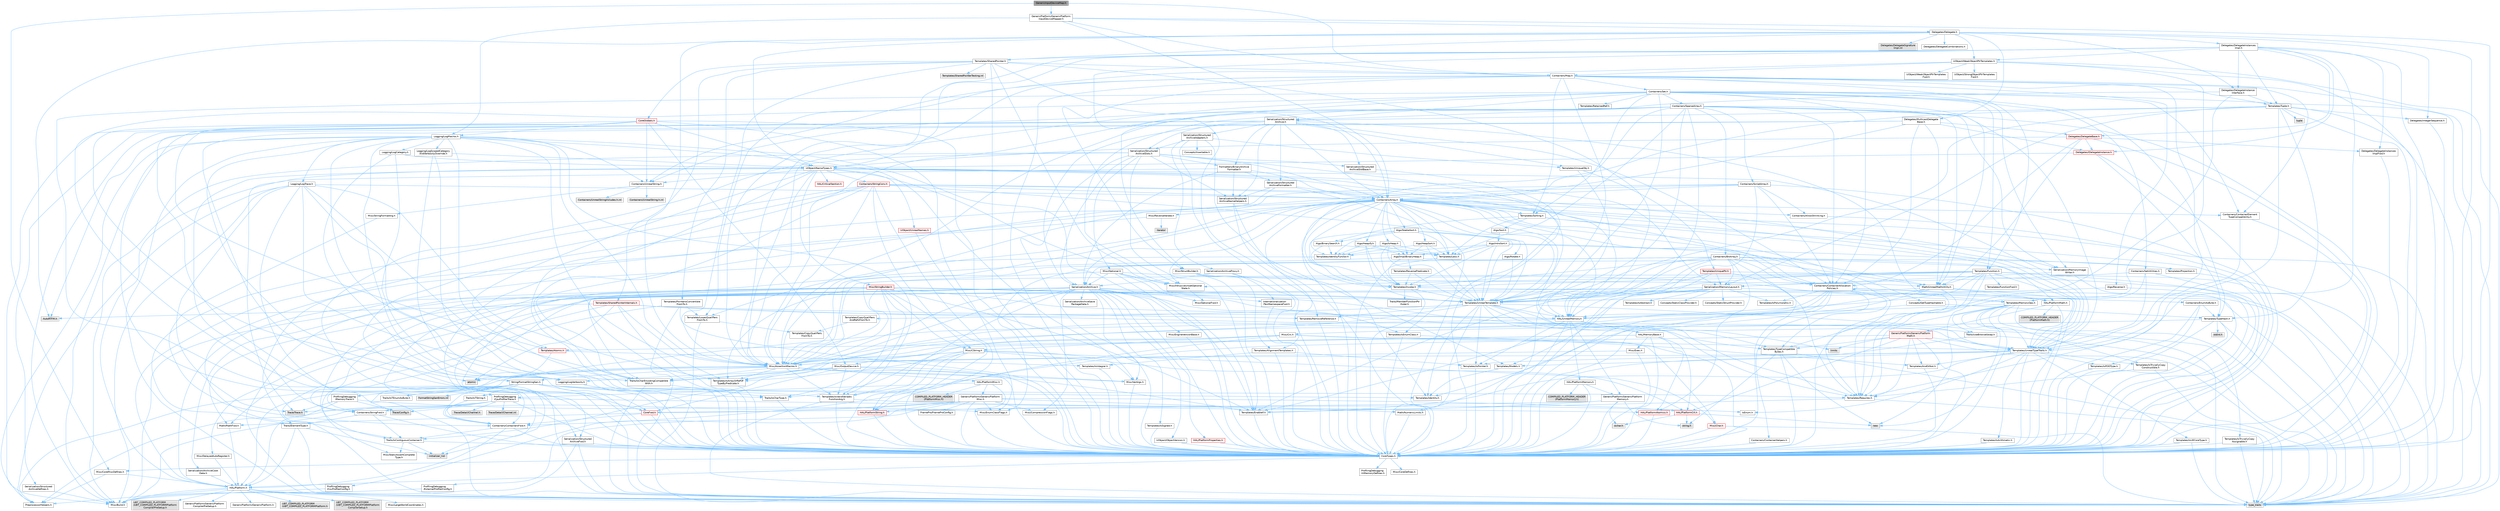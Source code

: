 digraph "GenericInputDeviceMap.h"
{
 // INTERACTIVE_SVG=YES
 // LATEX_PDF_SIZE
  bgcolor="transparent";
  edge [fontname=Helvetica,fontsize=10,labelfontname=Helvetica,labelfontsize=10];
  node [fontname=Helvetica,fontsize=10,shape=box,height=0.2,width=0.4];
  Node1 [id="Node000001",label="GenericInputDeviceMap.h",height=0.2,width=0.4,color="gray40", fillcolor="grey60", style="filled", fontcolor="black",tooltip=" "];
  Node1 -> Node2 [id="edge1_Node000001_Node000002",color="steelblue1",style="solid",tooltip=" "];
  Node2 [id="Node000002",label="Containers/Map.h",height=0.2,width=0.4,color="grey40", fillcolor="white", style="filled",URL="$df/d79/Map_8h.html",tooltip=" "];
  Node2 -> Node3 [id="edge2_Node000002_Node000003",color="steelblue1",style="solid",tooltip=" "];
  Node3 [id="Node000003",label="CoreTypes.h",height=0.2,width=0.4,color="grey40", fillcolor="white", style="filled",URL="$dc/dec/CoreTypes_8h.html",tooltip=" "];
  Node3 -> Node4 [id="edge3_Node000003_Node000004",color="steelblue1",style="solid",tooltip=" "];
  Node4 [id="Node000004",label="HAL/Platform.h",height=0.2,width=0.4,color="grey40", fillcolor="white", style="filled",URL="$d9/dd0/Platform_8h.html",tooltip=" "];
  Node4 -> Node5 [id="edge4_Node000004_Node000005",color="steelblue1",style="solid",tooltip=" "];
  Node5 [id="Node000005",label="Misc/Build.h",height=0.2,width=0.4,color="grey40", fillcolor="white", style="filled",URL="$d3/dbb/Build_8h.html",tooltip=" "];
  Node4 -> Node6 [id="edge5_Node000004_Node000006",color="steelblue1",style="solid",tooltip=" "];
  Node6 [id="Node000006",label="Misc/LargeWorldCoordinates.h",height=0.2,width=0.4,color="grey40", fillcolor="white", style="filled",URL="$d2/dcb/LargeWorldCoordinates_8h.html",tooltip=" "];
  Node4 -> Node7 [id="edge6_Node000004_Node000007",color="steelblue1",style="solid",tooltip=" "];
  Node7 [id="Node000007",label="type_traits",height=0.2,width=0.4,color="grey60", fillcolor="#E0E0E0", style="filled",tooltip=" "];
  Node4 -> Node8 [id="edge7_Node000004_Node000008",color="steelblue1",style="solid",tooltip=" "];
  Node8 [id="Node000008",label="PreprocessorHelpers.h",height=0.2,width=0.4,color="grey40", fillcolor="white", style="filled",URL="$db/ddb/PreprocessorHelpers_8h.html",tooltip=" "];
  Node4 -> Node9 [id="edge8_Node000004_Node000009",color="steelblue1",style="solid",tooltip=" "];
  Node9 [id="Node000009",label="UBT_COMPILED_PLATFORM\l/UBT_COMPILED_PLATFORMPlatform\lCompilerPreSetup.h",height=0.2,width=0.4,color="grey60", fillcolor="#E0E0E0", style="filled",tooltip=" "];
  Node4 -> Node10 [id="edge9_Node000004_Node000010",color="steelblue1",style="solid",tooltip=" "];
  Node10 [id="Node000010",label="GenericPlatform/GenericPlatform\lCompilerPreSetup.h",height=0.2,width=0.4,color="grey40", fillcolor="white", style="filled",URL="$d9/dc8/GenericPlatformCompilerPreSetup_8h.html",tooltip=" "];
  Node4 -> Node11 [id="edge10_Node000004_Node000011",color="steelblue1",style="solid",tooltip=" "];
  Node11 [id="Node000011",label="GenericPlatform/GenericPlatform.h",height=0.2,width=0.4,color="grey40", fillcolor="white", style="filled",URL="$d6/d84/GenericPlatform_8h.html",tooltip=" "];
  Node4 -> Node12 [id="edge11_Node000004_Node000012",color="steelblue1",style="solid",tooltip=" "];
  Node12 [id="Node000012",label="UBT_COMPILED_PLATFORM\l/UBT_COMPILED_PLATFORMPlatform.h",height=0.2,width=0.4,color="grey60", fillcolor="#E0E0E0", style="filled",tooltip=" "];
  Node4 -> Node13 [id="edge12_Node000004_Node000013",color="steelblue1",style="solid",tooltip=" "];
  Node13 [id="Node000013",label="UBT_COMPILED_PLATFORM\l/UBT_COMPILED_PLATFORMPlatform\lCompilerSetup.h",height=0.2,width=0.4,color="grey60", fillcolor="#E0E0E0", style="filled",tooltip=" "];
  Node3 -> Node14 [id="edge13_Node000003_Node000014",color="steelblue1",style="solid",tooltip=" "];
  Node14 [id="Node000014",label="ProfilingDebugging\l/UMemoryDefines.h",height=0.2,width=0.4,color="grey40", fillcolor="white", style="filled",URL="$d2/da2/UMemoryDefines_8h.html",tooltip=" "];
  Node3 -> Node15 [id="edge14_Node000003_Node000015",color="steelblue1",style="solid",tooltip=" "];
  Node15 [id="Node000015",label="Misc/CoreMiscDefines.h",height=0.2,width=0.4,color="grey40", fillcolor="white", style="filled",URL="$da/d38/CoreMiscDefines_8h.html",tooltip=" "];
  Node15 -> Node4 [id="edge15_Node000015_Node000004",color="steelblue1",style="solid",tooltip=" "];
  Node15 -> Node8 [id="edge16_Node000015_Node000008",color="steelblue1",style="solid",tooltip=" "];
  Node3 -> Node16 [id="edge17_Node000003_Node000016",color="steelblue1",style="solid",tooltip=" "];
  Node16 [id="Node000016",label="Misc/CoreDefines.h",height=0.2,width=0.4,color="grey40", fillcolor="white", style="filled",URL="$d3/dd2/CoreDefines_8h.html",tooltip=" "];
  Node2 -> Node17 [id="edge18_Node000002_Node000017",color="steelblue1",style="solid",tooltip=" "];
  Node17 [id="Node000017",label="Algo/Reverse.h",height=0.2,width=0.4,color="grey40", fillcolor="white", style="filled",URL="$d5/d93/Reverse_8h.html",tooltip=" "];
  Node17 -> Node3 [id="edge19_Node000017_Node000003",color="steelblue1",style="solid",tooltip=" "];
  Node17 -> Node18 [id="edge20_Node000017_Node000018",color="steelblue1",style="solid",tooltip=" "];
  Node18 [id="Node000018",label="Templates/UnrealTemplate.h",height=0.2,width=0.4,color="grey40", fillcolor="white", style="filled",URL="$d4/d24/UnrealTemplate_8h.html",tooltip=" "];
  Node18 -> Node3 [id="edge21_Node000018_Node000003",color="steelblue1",style="solid",tooltip=" "];
  Node18 -> Node19 [id="edge22_Node000018_Node000019",color="steelblue1",style="solid",tooltip=" "];
  Node19 [id="Node000019",label="Templates/IsPointer.h",height=0.2,width=0.4,color="grey40", fillcolor="white", style="filled",URL="$d7/d05/IsPointer_8h.html",tooltip=" "];
  Node19 -> Node3 [id="edge23_Node000019_Node000003",color="steelblue1",style="solid",tooltip=" "];
  Node18 -> Node20 [id="edge24_Node000018_Node000020",color="steelblue1",style="solid",tooltip=" "];
  Node20 [id="Node000020",label="HAL/UnrealMemory.h",height=0.2,width=0.4,color="grey40", fillcolor="white", style="filled",URL="$d9/d96/UnrealMemory_8h.html",tooltip=" "];
  Node20 -> Node3 [id="edge25_Node000020_Node000003",color="steelblue1",style="solid",tooltip=" "];
  Node20 -> Node21 [id="edge26_Node000020_Node000021",color="steelblue1",style="solid",tooltip=" "];
  Node21 [id="Node000021",label="GenericPlatform/GenericPlatform\lMemory.h",height=0.2,width=0.4,color="grey40", fillcolor="white", style="filled",URL="$dd/d22/GenericPlatformMemory_8h.html",tooltip=" "];
  Node21 -> Node22 [id="edge27_Node000021_Node000022",color="steelblue1",style="solid",tooltip=" "];
  Node22 [id="Node000022",label="CoreFwd.h",height=0.2,width=0.4,color="red", fillcolor="#FFF0F0", style="filled",URL="$d1/d1e/CoreFwd_8h.html",tooltip=" "];
  Node22 -> Node3 [id="edge28_Node000022_Node000003",color="steelblue1",style="solid",tooltip=" "];
  Node22 -> Node23 [id="edge29_Node000022_Node000023",color="steelblue1",style="solid",tooltip=" "];
  Node23 [id="Node000023",label="Containers/ContainersFwd.h",height=0.2,width=0.4,color="grey40", fillcolor="white", style="filled",URL="$d4/d0a/ContainersFwd_8h.html",tooltip=" "];
  Node23 -> Node4 [id="edge30_Node000023_Node000004",color="steelblue1",style="solid",tooltip=" "];
  Node23 -> Node3 [id="edge31_Node000023_Node000003",color="steelblue1",style="solid",tooltip=" "];
  Node23 -> Node24 [id="edge32_Node000023_Node000024",color="steelblue1",style="solid",tooltip=" "];
  Node24 [id="Node000024",label="Traits/IsContiguousContainer.h",height=0.2,width=0.4,color="grey40", fillcolor="white", style="filled",URL="$d5/d3c/IsContiguousContainer_8h.html",tooltip=" "];
  Node24 -> Node3 [id="edge33_Node000024_Node000003",color="steelblue1",style="solid",tooltip=" "];
  Node24 -> Node25 [id="edge34_Node000024_Node000025",color="steelblue1",style="solid",tooltip=" "];
  Node25 [id="Node000025",label="Misc/StaticAssertComplete\lType.h",height=0.2,width=0.4,color="grey40", fillcolor="white", style="filled",URL="$d5/d4e/StaticAssertCompleteType_8h.html",tooltip=" "];
  Node24 -> Node26 [id="edge35_Node000024_Node000026",color="steelblue1",style="solid",tooltip=" "];
  Node26 [id="Node000026",label="initializer_list",height=0.2,width=0.4,color="grey60", fillcolor="#E0E0E0", style="filled",tooltip=" "];
  Node22 -> Node27 [id="edge36_Node000022_Node000027",color="steelblue1",style="solid",tooltip=" "];
  Node27 [id="Node000027",label="Math/MathFwd.h",height=0.2,width=0.4,color="grey40", fillcolor="white", style="filled",URL="$d2/d10/MathFwd_8h.html",tooltip=" "];
  Node27 -> Node4 [id="edge37_Node000027_Node000004",color="steelblue1",style="solid",tooltip=" "];
  Node21 -> Node3 [id="edge38_Node000021_Node000003",color="steelblue1",style="solid",tooltip=" "];
  Node21 -> Node29 [id="edge39_Node000021_Node000029",color="steelblue1",style="solid",tooltip=" "];
  Node29 [id="Node000029",label="HAL/PlatformString.h",height=0.2,width=0.4,color="red", fillcolor="#FFF0F0", style="filled",URL="$db/db5/PlatformString_8h.html",tooltip=" "];
  Node29 -> Node3 [id="edge40_Node000029_Node000003",color="steelblue1",style="solid",tooltip=" "];
  Node21 -> Node31 [id="edge41_Node000021_Node000031",color="steelblue1",style="solid",tooltip=" "];
  Node31 [id="Node000031",label="string.h",height=0.2,width=0.4,color="grey60", fillcolor="#E0E0E0", style="filled",tooltip=" "];
  Node21 -> Node32 [id="edge42_Node000021_Node000032",color="steelblue1",style="solid",tooltip=" "];
  Node32 [id="Node000032",label="wchar.h",height=0.2,width=0.4,color="grey60", fillcolor="#E0E0E0", style="filled",tooltip=" "];
  Node20 -> Node33 [id="edge43_Node000020_Node000033",color="steelblue1",style="solid",tooltip=" "];
  Node33 [id="Node000033",label="HAL/MemoryBase.h",height=0.2,width=0.4,color="grey40", fillcolor="white", style="filled",URL="$d6/d9f/MemoryBase_8h.html",tooltip=" "];
  Node33 -> Node3 [id="edge44_Node000033_Node000003",color="steelblue1",style="solid",tooltip=" "];
  Node33 -> Node34 [id="edge45_Node000033_Node000034",color="steelblue1",style="solid",tooltip=" "];
  Node34 [id="Node000034",label="HAL/PlatformAtomics.h",height=0.2,width=0.4,color="red", fillcolor="#FFF0F0", style="filled",URL="$d3/d36/PlatformAtomics_8h.html",tooltip=" "];
  Node34 -> Node3 [id="edge46_Node000034_Node000003",color="steelblue1",style="solid",tooltip=" "];
  Node33 -> Node37 [id="edge47_Node000033_Node000037",color="steelblue1",style="solid",tooltip=" "];
  Node37 [id="Node000037",label="HAL/PlatformCrt.h",height=0.2,width=0.4,color="red", fillcolor="#FFF0F0", style="filled",URL="$d8/d75/PlatformCrt_8h.html",tooltip=" "];
  Node37 -> Node38 [id="edge48_Node000037_Node000038",color="steelblue1",style="solid",tooltip=" "];
  Node38 [id="Node000038",label="new",height=0.2,width=0.4,color="grey60", fillcolor="#E0E0E0", style="filled",tooltip=" "];
  Node37 -> Node32 [id="edge49_Node000037_Node000032",color="steelblue1",style="solid",tooltip=" "];
  Node37 -> Node31 [id="edge50_Node000037_Node000031",color="steelblue1",style="solid",tooltip=" "];
  Node33 -> Node45 [id="edge51_Node000033_Node000045",color="steelblue1",style="solid",tooltip=" "];
  Node45 [id="Node000045",label="Misc/Exec.h",height=0.2,width=0.4,color="grey40", fillcolor="white", style="filled",URL="$de/ddb/Exec_8h.html",tooltip=" "];
  Node45 -> Node3 [id="edge52_Node000045_Node000003",color="steelblue1",style="solid",tooltip=" "];
  Node45 -> Node46 [id="edge53_Node000045_Node000046",color="steelblue1",style="solid",tooltip=" "];
  Node46 [id="Node000046",label="Misc/AssertionMacros.h",height=0.2,width=0.4,color="grey40", fillcolor="white", style="filled",URL="$d0/dfa/AssertionMacros_8h.html",tooltip=" "];
  Node46 -> Node3 [id="edge54_Node000046_Node000003",color="steelblue1",style="solid",tooltip=" "];
  Node46 -> Node4 [id="edge55_Node000046_Node000004",color="steelblue1",style="solid",tooltip=" "];
  Node46 -> Node47 [id="edge56_Node000046_Node000047",color="steelblue1",style="solid",tooltip=" "];
  Node47 [id="Node000047",label="HAL/PlatformMisc.h",height=0.2,width=0.4,color="grey40", fillcolor="white", style="filled",URL="$d0/df5/PlatformMisc_8h.html",tooltip=" "];
  Node47 -> Node3 [id="edge57_Node000047_Node000003",color="steelblue1",style="solid",tooltip=" "];
  Node47 -> Node48 [id="edge58_Node000047_Node000048",color="steelblue1",style="solid",tooltip=" "];
  Node48 [id="Node000048",label="GenericPlatform/GenericPlatform\lMisc.h",height=0.2,width=0.4,color="grey40", fillcolor="white", style="filled",URL="$db/d9a/GenericPlatformMisc_8h.html",tooltip=" "];
  Node48 -> Node49 [id="edge59_Node000048_Node000049",color="steelblue1",style="solid",tooltip=" "];
  Node49 [id="Node000049",label="Containers/StringFwd.h",height=0.2,width=0.4,color="grey40", fillcolor="white", style="filled",URL="$df/d37/StringFwd_8h.html",tooltip=" "];
  Node49 -> Node3 [id="edge60_Node000049_Node000003",color="steelblue1",style="solid",tooltip=" "];
  Node49 -> Node50 [id="edge61_Node000049_Node000050",color="steelblue1",style="solid",tooltip=" "];
  Node50 [id="Node000050",label="Traits/ElementType.h",height=0.2,width=0.4,color="grey40", fillcolor="white", style="filled",URL="$d5/d4f/ElementType_8h.html",tooltip=" "];
  Node50 -> Node4 [id="edge62_Node000050_Node000004",color="steelblue1",style="solid",tooltip=" "];
  Node50 -> Node26 [id="edge63_Node000050_Node000026",color="steelblue1",style="solid",tooltip=" "];
  Node50 -> Node7 [id="edge64_Node000050_Node000007",color="steelblue1",style="solid",tooltip=" "];
  Node49 -> Node24 [id="edge65_Node000049_Node000024",color="steelblue1",style="solid",tooltip=" "];
  Node48 -> Node22 [id="edge66_Node000048_Node000022",color="steelblue1",style="solid",tooltip=" "];
  Node48 -> Node3 [id="edge67_Node000048_Node000003",color="steelblue1",style="solid",tooltip=" "];
  Node48 -> Node51 [id="edge68_Node000048_Node000051",color="steelblue1",style="solid",tooltip=" "];
  Node51 [id="Node000051",label="FramePro/FrameProConfig.h",height=0.2,width=0.4,color="grey40", fillcolor="white", style="filled",URL="$d7/d90/FrameProConfig_8h.html",tooltip=" "];
  Node48 -> Node37 [id="edge69_Node000048_Node000037",color="steelblue1",style="solid",tooltip=" "];
  Node48 -> Node52 [id="edge70_Node000048_Node000052",color="steelblue1",style="solid",tooltip=" "];
  Node52 [id="Node000052",label="Math/NumericLimits.h",height=0.2,width=0.4,color="grey40", fillcolor="white", style="filled",URL="$df/d1b/NumericLimits_8h.html",tooltip=" "];
  Node52 -> Node3 [id="edge71_Node000052_Node000003",color="steelblue1",style="solid",tooltip=" "];
  Node48 -> Node53 [id="edge72_Node000048_Node000053",color="steelblue1",style="solid",tooltip=" "];
  Node53 [id="Node000053",label="Misc/CompressionFlags.h",height=0.2,width=0.4,color="grey40", fillcolor="white", style="filled",URL="$d9/d76/CompressionFlags_8h.html",tooltip=" "];
  Node48 -> Node54 [id="edge73_Node000048_Node000054",color="steelblue1",style="solid",tooltip=" "];
  Node54 [id="Node000054",label="Misc/EnumClassFlags.h",height=0.2,width=0.4,color="grey40", fillcolor="white", style="filled",URL="$d8/de7/EnumClassFlags_8h.html",tooltip=" "];
  Node48 -> Node55 [id="edge74_Node000048_Node000055",color="steelblue1",style="solid",tooltip=" "];
  Node55 [id="Node000055",label="ProfilingDebugging\l/CsvProfilerConfig.h",height=0.2,width=0.4,color="grey40", fillcolor="white", style="filled",URL="$d3/d88/CsvProfilerConfig_8h.html",tooltip=" "];
  Node55 -> Node5 [id="edge75_Node000055_Node000005",color="steelblue1",style="solid",tooltip=" "];
  Node48 -> Node56 [id="edge76_Node000048_Node000056",color="steelblue1",style="solid",tooltip=" "];
  Node56 [id="Node000056",label="ProfilingDebugging\l/ExternalProfilerConfig.h",height=0.2,width=0.4,color="grey40", fillcolor="white", style="filled",URL="$d3/dbb/ExternalProfilerConfig_8h.html",tooltip=" "];
  Node56 -> Node5 [id="edge77_Node000056_Node000005",color="steelblue1",style="solid",tooltip=" "];
  Node47 -> Node57 [id="edge78_Node000047_Node000057",color="steelblue1",style="solid",tooltip=" "];
  Node57 [id="Node000057",label="COMPILED_PLATFORM_HEADER\l(PlatformMisc.h)",height=0.2,width=0.4,color="grey60", fillcolor="#E0E0E0", style="filled",tooltip=" "];
  Node47 -> Node58 [id="edge79_Node000047_Node000058",color="steelblue1",style="solid",tooltip=" "];
  Node58 [id="Node000058",label="ProfilingDebugging\l/CpuProfilerTrace.h",height=0.2,width=0.4,color="grey40", fillcolor="white", style="filled",URL="$da/dcb/CpuProfilerTrace_8h.html",tooltip=" "];
  Node58 -> Node3 [id="edge80_Node000058_Node000003",color="steelblue1",style="solid",tooltip=" "];
  Node58 -> Node23 [id="edge81_Node000058_Node000023",color="steelblue1",style="solid",tooltip=" "];
  Node58 -> Node34 [id="edge82_Node000058_Node000034",color="steelblue1",style="solid",tooltip=" "];
  Node58 -> Node8 [id="edge83_Node000058_Node000008",color="steelblue1",style="solid",tooltip=" "];
  Node58 -> Node5 [id="edge84_Node000058_Node000005",color="steelblue1",style="solid",tooltip=" "];
  Node58 -> Node59 [id="edge85_Node000058_Node000059",color="steelblue1",style="solid",tooltip=" "];
  Node59 [id="Node000059",label="Trace/Config.h",height=0.2,width=0.4,color="grey60", fillcolor="#E0E0E0", style="filled",tooltip=" "];
  Node58 -> Node60 [id="edge86_Node000058_Node000060",color="steelblue1",style="solid",tooltip=" "];
  Node60 [id="Node000060",label="Trace/Detail/Channel.h",height=0.2,width=0.4,color="grey60", fillcolor="#E0E0E0", style="filled",tooltip=" "];
  Node58 -> Node61 [id="edge87_Node000058_Node000061",color="steelblue1",style="solid",tooltip=" "];
  Node61 [id="Node000061",label="Trace/Detail/Channel.inl",height=0.2,width=0.4,color="grey60", fillcolor="#E0E0E0", style="filled",tooltip=" "];
  Node58 -> Node62 [id="edge88_Node000058_Node000062",color="steelblue1",style="solid",tooltip=" "];
  Node62 [id="Node000062",label="Trace/Trace.h",height=0.2,width=0.4,color="grey60", fillcolor="#E0E0E0", style="filled",tooltip=" "];
  Node46 -> Node8 [id="edge89_Node000046_Node000008",color="steelblue1",style="solid",tooltip=" "];
  Node46 -> Node63 [id="edge90_Node000046_Node000063",color="steelblue1",style="solid",tooltip=" "];
  Node63 [id="Node000063",label="Templates/EnableIf.h",height=0.2,width=0.4,color="grey40", fillcolor="white", style="filled",URL="$d7/d60/EnableIf_8h.html",tooltip=" "];
  Node63 -> Node3 [id="edge91_Node000063_Node000003",color="steelblue1",style="solid",tooltip=" "];
  Node46 -> Node64 [id="edge92_Node000046_Node000064",color="steelblue1",style="solid",tooltip=" "];
  Node64 [id="Node000064",label="Templates/IsArrayOrRefOf\lTypeByPredicate.h",height=0.2,width=0.4,color="grey40", fillcolor="white", style="filled",URL="$d6/da1/IsArrayOrRefOfTypeByPredicate_8h.html",tooltip=" "];
  Node64 -> Node3 [id="edge93_Node000064_Node000003",color="steelblue1",style="solid",tooltip=" "];
  Node46 -> Node65 [id="edge94_Node000046_Node000065",color="steelblue1",style="solid",tooltip=" "];
  Node65 [id="Node000065",label="Templates/IsValidVariadic\lFunctionArg.h",height=0.2,width=0.4,color="grey40", fillcolor="white", style="filled",URL="$d0/dc8/IsValidVariadicFunctionArg_8h.html",tooltip=" "];
  Node65 -> Node3 [id="edge95_Node000065_Node000003",color="steelblue1",style="solid",tooltip=" "];
  Node65 -> Node66 [id="edge96_Node000065_Node000066",color="steelblue1",style="solid",tooltip=" "];
  Node66 [id="Node000066",label="IsEnum.h",height=0.2,width=0.4,color="grey40", fillcolor="white", style="filled",URL="$d4/de5/IsEnum_8h.html",tooltip=" "];
  Node65 -> Node7 [id="edge97_Node000065_Node000007",color="steelblue1",style="solid",tooltip=" "];
  Node46 -> Node67 [id="edge98_Node000046_Node000067",color="steelblue1",style="solid",tooltip=" "];
  Node67 [id="Node000067",label="Traits/IsCharEncodingCompatible\lWith.h",height=0.2,width=0.4,color="grey40", fillcolor="white", style="filled",URL="$df/dd1/IsCharEncodingCompatibleWith_8h.html",tooltip=" "];
  Node67 -> Node7 [id="edge99_Node000067_Node000007",color="steelblue1",style="solid",tooltip=" "];
  Node67 -> Node68 [id="edge100_Node000067_Node000068",color="steelblue1",style="solid",tooltip=" "];
  Node68 [id="Node000068",label="Traits/IsCharType.h",height=0.2,width=0.4,color="grey40", fillcolor="white", style="filled",URL="$db/d51/IsCharType_8h.html",tooltip=" "];
  Node68 -> Node3 [id="edge101_Node000068_Node000003",color="steelblue1",style="solid",tooltip=" "];
  Node46 -> Node69 [id="edge102_Node000046_Node000069",color="steelblue1",style="solid",tooltip=" "];
  Node69 [id="Node000069",label="Misc/VarArgs.h",height=0.2,width=0.4,color="grey40", fillcolor="white", style="filled",URL="$d5/d6f/VarArgs_8h.html",tooltip=" "];
  Node69 -> Node3 [id="edge103_Node000069_Node000003",color="steelblue1",style="solid",tooltip=" "];
  Node46 -> Node70 [id="edge104_Node000046_Node000070",color="steelblue1",style="solid",tooltip=" "];
  Node70 [id="Node000070",label="String/FormatStringSan.h",height=0.2,width=0.4,color="grey40", fillcolor="white", style="filled",URL="$d3/d8b/FormatStringSan_8h.html",tooltip=" "];
  Node70 -> Node7 [id="edge105_Node000070_Node000007",color="steelblue1",style="solid",tooltip=" "];
  Node70 -> Node3 [id="edge106_Node000070_Node000003",color="steelblue1",style="solid",tooltip=" "];
  Node70 -> Node71 [id="edge107_Node000070_Node000071",color="steelblue1",style="solid",tooltip=" "];
  Node71 [id="Node000071",label="Templates/Requires.h",height=0.2,width=0.4,color="grey40", fillcolor="white", style="filled",URL="$dc/d96/Requires_8h.html",tooltip=" "];
  Node71 -> Node63 [id="edge108_Node000071_Node000063",color="steelblue1",style="solid",tooltip=" "];
  Node71 -> Node7 [id="edge109_Node000071_Node000007",color="steelblue1",style="solid",tooltip=" "];
  Node70 -> Node72 [id="edge110_Node000070_Node000072",color="steelblue1",style="solid",tooltip=" "];
  Node72 [id="Node000072",label="Templates/Identity.h",height=0.2,width=0.4,color="grey40", fillcolor="white", style="filled",URL="$d0/dd5/Identity_8h.html",tooltip=" "];
  Node70 -> Node65 [id="edge111_Node000070_Node000065",color="steelblue1",style="solid",tooltip=" "];
  Node70 -> Node68 [id="edge112_Node000070_Node000068",color="steelblue1",style="solid",tooltip=" "];
  Node70 -> Node73 [id="edge113_Node000070_Node000073",color="steelblue1",style="solid",tooltip=" "];
  Node73 [id="Node000073",label="Traits/IsTEnumAsByte.h",height=0.2,width=0.4,color="grey40", fillcolor="white", style="filled",URL="$d1/de6/IsTEnumAsByte_8h.html",tooltip=" "];
  Node70 -> Node74 [id="edge114_Node000070_Node000074",color="steelblue1",style="solid",tooltip=" "];
  Node74 [id="Node000074",label="Traits/IsTString.h",height=0.2,width=0.4,color="grey40", fillcolor="white", style="filled",URL="$d0/df8/IsTString_8h.html",tooltip=" "];
  Node74 -> Node23 [id="edge115_Node000074_Node000023",color="steelblue1",style="solid",tooltip=" "];
  Node70 -> Node23 [id="edge116_Node000070_Node000023",color="steelblue1",style="solid",tooltip=" "];
  Node70 -> Node75 [id="edge117_Node000070_Node000075",color="steelblue1",style="solid",tooltip=" "];
  Node75 [id="Node000075",label="FormatStringSanErrors.inl",height=0.2,width=0.4,color="grey60", fillcolor="#E0E0E0", style="filled",tooltip=" "];
  Node46 -> Node76 [id="edge118_Node000046_Node000076",color="steelblue1",style="solid",tooltip=" "];
  Node76 [id="Node000076",label="atomic",height=0.2,width=0.4,color="grey60", fillcolor="#E0E0E0", style="filled",tooltip=" "];
  Node33 -> Node77 [id="edge119_Node000033_Node000077",color="steelblue1",style="solid",tooltip=" "];
  Node77 [id="Node000077",label="Misc/OutputDevice.h",height=0.2,width=0.4,color="grey40", fillcolor="white", style="filled",URL="$d7/d32/OutputDevice_8h.html",tooltip=" "];
  Node77 -> Node22 [id="edge120_Node000077_Node000022",color="steelblue1",style="solid",tooltip=" "];
  Node77 -> Node3 [id="edge121_Node000077_Node000003",color="steelblue1",style="solid",tooltip=" "];
  Node77 -> Node78 [id="edge122_Node000077_Node000078",color="steelblue1",style="solid",tooltip=" "];
  Node78 [id="Node000078",label="Logging/LogVerbosity.h",height=0.2,width=0.4,color="grey40", fillcolor="white", style="filled",URL="$d2/d8f/LogVerbosity_8h.html",tooltip=" "];
  Node78 -> Node3 [id="edge123_Node000078_Node000003",color="steelblue1",style="solid",tooltip=" "];
  Node77 -> Node69 [id="edge124_Node000077_Node000069",color="steelblue1",style="solid",tooltip=" "];
  Node77 -> Node64 [id="edge125_Node000077_Node000064",color="steelblue1",style="solid",tooltip=" "];
  Node77 -> Node65 [id="edge126_Node000077_Node000065",color="steelblue1",style="solid",tooltip=" "];
  Node77 -> Node67 [id="edge127_Node000077_Node000067",color="steelblue1",style="solid",tooltip=" "];
  Node33 -> Node79 [id="edge128_Node000033_Node000079",color="steelblue1",style="solid",tooltip=" "];
  Node79 [id="Node000079",label="Templates/Atomic.h",height=0.2,width=0.4,color="red", fillcolor="#FFF0F0", style="filled",URL="$d3/d91/Atomic_8h.html",tooltip=" "];
  Node79 -> Node82 [id="edge129_Node000079_Node000082",color="steelblue1",style="solid",tooltip=" "];
  Node82 [id="Node000082",label="Templates/IsIntegral.h",height=0.2,width=0.4,color="grey40", fillcolor="white", style="filled",URL="$da/d64/IsIntegral_8h.html",tooltip=" "];
  Node82 -> Node3 [id="edge130_Node000082_Node000003",color="steelblue1",style="solid",tooltip=" "];
  Node79 -> Node76 [id="edge131_Node000079_Node000076",color="steelblue1",style="solid",tooltip=" "];
  Node20 -> Node88 [id="edge132_Node000020_Node000088",color="steelblue1",style="solid",tooltip=" "];
  Node88 [id="Node000088",label="HAL/PlatformMemory.h",height=0.2,width=0.4,color="grey40", fillcolor="white", style="filled",URL="$de/d68/PlatformMemory_8h.html",tooltip=" "];
  Node88 -> Node3 [id="edge133_Node000088_Node000003",color="steelblue1",style="solid",tooltip=" "];
  Node88 -> Node21 [id="edge134_Node000088_Node000021",color="steelblue1",style="solid",tooltip=" "];
  Node88 -> Node89 [id="edge135_Node000088_Node000089",color="steelblue1",style="solid",tooltip=" "];
  Node89 [id="Node000089",label="COMPILED_PLATFORM_HEADER\l(PlatformMemory.h)",height=0.2,width=0.4,color="grey60", fillcolor="#E0E0E0", style="filled",tooltip=" "];
  Node20 -> Node90 [id="edge136_Node000020_Node000090",color="steelblue1",style="solid",tooltip=" "];
  Node90 [id="Node000090",label="ProfilingDebugging\l/MemoryTrace.h",height=0.2,width=0.4,color="grey40", fillcolor="white", style="filled",URL="$da/dd7/MemoryTrace_8h.html",tooltip=" "];
  Node90 -> Node4 [id="edge137_Node000090_Node000004",color="steelblue1",style="solid",tooltip=" "];
  Node90 -> Node54 [id="edge138_Node000090_Node000054",color="steelblue1",style="solid",tooltip=" "];
  Node90 -> Node59 [id="edge139_Node000090_Node000059",color="steelblue1",style="solid",tooltip=" "];
  Node90 -> Node62 [id="edge140_Node000090_Node000062",color="steelblue1",style="solid",tooltip=" "];
  Node20 -> Node19 [id="edge141_Node000020_Node000019",color="steelblue1",style="solid",tooltip=" "];
  Node18 -> Node91 [id="edge142_Node000018_Node000091",color="steelblue1",style="solid",tooltip=" "];
  Node91 [id="Node000091",label="Templates/CopyQualifiers\lAndRefsFromTo.h",height=0.2,width=0.4,color="grey40", fillcolor="white", style="filled",URL="$d3/db3/CopyQualifiersAndRefsFromTo_8h.html",tooltip=" "];
  Node91 -> Node92 [id="edge143_Node000091_Node000092",color="steelblue1",style="solid",tooltip=" "];
  Node92 [id="Node000092",label="Templates/CopyQualifiers\lFromTo.h",height=0.2,width=0.4,color="grey40", fillcolor="white", style="filled",URL="$d5/db4/CopyQualifiersFromTo_8h.html",tooltip=" "];
  Node18 -> Node93 [id="edge144_Node000018_Node000093",color="steelblue1",style="solid",tooltip=" "];
  Node93 [id="Node000093",label="Templates/UnrealTypeTraits.h",height=0.2,width=0.4,color="grey40", fillcolor="white", style="filled",URL="$d2/d2d/UnrealTypeTraits_8h.html",tooltip=" "];
  Node93 -> Node3 [id="edge145_Node000093_Node000003",color="steelblue1",style="solid",tooltip=" "];
  Node93 -> Node19 [id="edge146_Node000093_Node000019",color="steelblue1",style="solid",tooltip=" "];
  Node93 -> Node46 [id="edge147_Node000093_Node000046",color="steelblue1",style="solid",tooltip=" "];
  Node93 -> Node84 [id="edge148_Node000093_Node000084",color="steelblue1",style="solid",tooltip=" "];
  Node84 [id="Node000084",label="Templates/AndOrNot.h",height=0.2,width=0.4,color="grey40", fillcolor="white", style="filled",URL="$db/d0a/AndOrNot_8h.html",tooltip=" "];
  Node84 -> Node3 [id="edge149_Node000084_Node000003",color="steelblue1",style="solid",tooltip=" "];
  Node93 -> Node63 [id="edge150_Node000093_Node000063",color="steelblue1",style="solid",tooltip=" "];
  Node93 -> Node94 [id="edge151_Node000093_Node000094",color="steelblue1",style="solid",tooltip=" "];
  Node94 [id="Node000094",label="Templates/IsArithmetic.h",height=0.2,width=0.4,color="grey40", fillcolor="white", style="filled",URL="$d2/d5d/IsArithmetic_8h.html",tooltip=" "];
  Node94 -> Node3 [id="edge152_Node000094_Node000003",color="steelblue1",style="solid",tooltip=" "];
  Node93 -> Node66 [id="edge153_Node000093_Node000066",color="steelblue1",style="solid",tooltip=" "];
  Node93 -> Node95 [id="edge154_Node000093_Node000095",color="steelblue1",style="solid",tooltip=" "];
  Node95 [id="Node000095",label="Templates/Models.h",height=0.2,width=0.4,color="grey40", fillcolor="white", style="filled",URL="$d3/d0c/Models_8h.html",tooltip=" "];
  Node95 -> Node72 [id="edge155_Node000095_Node000072",color="steelblue1",style="solid",tooltip=" "];
  Node93 -> Node96 [id="edge156_Node000093_Node000096",color="steelblue1",style="solid",tooltip=" "];
  Node96 [id="Node000096",label="Templates/IsPODType.h",height=0.2,width=0.4,color="grey40", fillcolor="white", style="filled",URL="$d7/db1/IsPODType_8h.html",tooltip=" "];
  Node96 -> Node3 [id="edge157_Node000096_Node000003",color="steelblue1",style="solid",tooltip=" "];
  Node93 -> Node97 [id="edge158_Node000093_Node000097",color="steelblue1",style="solid",tooltip=" "];
  Node97 [id="Node000097",label="Templates/IsUECoreType.h",height=0.2,width=0.4,color="grey40", fillcolor="white", style="filled",URL="$d1/db8/IsUECoreType_8h.html",tooltip=" "];
  Node97 -> Node3 [id="edge159_Node000097_Node000003",color="steelblue1",style="solid",tooltip=" "];
  Node97 -> Node7 [id="edge160_Node000097_Node000007",color="steelblue1",style="solid",tooltip=" "];
  Node93 -> Node85 [id="edge161_Node000093_Node000085",color="steelblue1",style="solid",tooltip=" "];
  Node85 [id="Node000085",label="Templates/IsTriviallyCopy\lConstructible.h",height=0.2,width=0.4,color="grey40", fillcolor="white", style="filled",URL="$d3/d78/IsTriviallyCopyConstructible_8h.html",tooltip=" "];
  Node85 -> Node3 [id="edge162_Node000085_Node000003",color="steelblue1",style="solid",tooltip=" "];
  Node85 -> Node7 [id="edge163_Node000085_Node000007",color="steelblue1",style="solid",tooltip=" "];
  Node18 -> Node98 [id="edge164_Node000018_Node000098",color="steelblue1",style="solid",tooltip=" "];
  Node98 [id="Node000098",label="Templates/RemoveReference.h",height=0.2,width=0.4,color="grey40", fillcolor="white", style="filled",URL="$da/dbe/RemoveReference_8h.html",tooltip=" "];
  Node98 -> Node3 [id="edge165_Node000098_Node000003",color="steelblue1",style="solid",tooltip=" "];
  Node18 -> Node71 [id="edge166_Node000018_Node000071",color="steelblue1",style="solid",tooltip=" "];
  Node18 -> Node99 [id="edge167_Node000018_Node000099",color="steelblue1",style="solid",tooltip=" "];
  Node99 [id="Node000099",label="Templates/TypeCompatible\lBytes.h",height=0.2,width=0.4,color="grey40", fillcolor="white", style="filled",URL="$df/d0a/TypeCompatibleBytes_8h.html",tooltip=" "];
  Node99 -> Node3 [id="edge168_Node000099_Node000003",color="steelblue1",style="solid",tooltip=" "];
  Node99 -> Node31 [id="edge169_Node000099_Node000031",color="steelblue1",style="solid",tooltip=" "];
  Node99 -> Node38 [id="edge170_Node000099_Node000038",color="steelblue1",style="solid",tooltip=" "];
  Node99 -> Node7 [id="edge171_Node000099_Node000007",color="steelblue1",style="solid",tooltip=" "];
  Node18 -> Node72 [id="edge172_Node000018_Node000072",color="steelblue1",style="solid",tooltip=" "];
  Node18 -> Node24 [id="edge173_Node000018_Node000024",color="steelblue1",style="solid",tooltip=" "];
  Node18 -> Node100 [id="edge174_Node000018_Node000100",color="steelblue1",style="solid",tooltip=" "];
  Node100 [id="Node000100",label="Traits/UseBitwiseSwap.h",height=0.2,width=0.4,color="grey40", fillcolor="white", style="filled",URL="$db/df3/UseBitwiseSwap_8h.html",tooltip=" "];
  Node100 -> Node3 [id="edge175_Node000100_Node000003",color="steelblue1",style="solid",tooltip=" "];
  Node100 -> Node7 [id="edge176_Node000100_Node000007",color="steelblue1",style="solid",tooltip=" "];
  Node18 -> Node7 [id="edge177_Node000018_Node000007",color="steelblue1",style="solid",tooltip=" "];
  Node2 -> Node101 [id="edge178_Node000002_Node000101",color="steelblue1",style="solid",tooltip=" "];
  Node101 [id="Node000101",label="Containers/ContainerElement\lTypeCompatibility.h",height=0.2,width=0.4,color="grey40", fillcolor="white", style="filled",URL="$df/ddf/ContainerElementTypeCompatibility_8h.html",tooltip=" "];
  Node101 -> Node3 [id="edge179_Node000101_Node000003",color="steelblue1",style="solid",tooltip=" "];
  Node101 -> Node93 [id="edge180_Node000101_Node000093",color="steelblue1",style="solid",tooltip=" "];
  Node2 -> Node102 [id="edge181_Node000002_Node000102",color="steelblue1",style="solid",tooltip=" "];
  Node102 [id="Node000102",label="Containers/Set.h",height=0.2,width=0.4,color="grey40", fillcolor="white", style="filled",URL="$d4/d45/Set_8h.html",tooltip=" "];
  Node102 -> Node103 [id="edge182_Node000102_Node000103",color="steelblue1",style="solid",tooltip=" "];
  Node103 [id="Node000103",label="Containers/ContainerAllocation\lPolicies.h",height=0.2,width=0.4,color="grey40", fillcolor="white", style="filled",URL="$d7/dff/ContainerAllocationPolicies_8h.html",tooltip=" "];
  Node103 -> Node3 [id="edge183_Node000103_Node000003",color="steelblue1",style="solid",tooltip=" "];
  Node103 -> Node104 [id="edge184_Node000103_Node000104",color="steelblue1",style="solid",tooltip=" "];
  Node104 [id="Node000104",label="Containers/ContainerHelpers.h",height=0.2,width=0.4,color="grey40", fillcolor="white", style="filled",URL="$d7/d33/ContainerHelpers_8h.html",tooltip=" "];
  Node104 -> Node3 [id="edge185_Node000104_Node000003",color="steelblue1",style="solid",tooltip=" "];
  Node103 -> Node103 [id="edge186_Node000103_Node000103",color="steelblue1",style="solid",tooltip=" "];
  Node103 -> Node105 [id="edge187_Node000103_Node000105",color="steelblue1",style="solid",tooltip=" "];
  Node105 [id="Node000105",label="HAL/PlatformMath.h",height=0.2,width=0.4,color="grey40", fillcolor="white", style="filled",URL="$dc/d53/PlatformMath_8h.html",tooltip=" "];
  Node105 -> Node3 [id="edge188_Node000105_Node000003",color="steelblue1",style="solid",tooltip=" "];
  Node105 -> Node106 [id="edge189_Node000105_Node000106",color="steelblue1",style="solid",tooltip=" "];
  Node106 [id="Node000106",label="GenericPlatform/GenericPlatform\lMath.h",height=0.2,width=0.4,color="red", fillcolor="#FFF0F0", style="filled",URL="$d5/d79/GenericPlatformMath_8h.html",tooltip=" "];
  Node106 -> Node3 [id="edge190_Node000106_Node000003",color="steelblue1",style="solid",tooltip=" "];
  Node106 -> Node23 [id="edge191_Node000106_Node000023",color="steelblue1",style="solid",tooltip=" "];
  Node106 -> Node37 [id="edge192_Node000106_Node000037",color="steelblue1",style="solid",tooltip=" "];
  Node106 -> Node84 [id="edge193_Node000106_Node000084",color="steelblue1",style="solid",tooltip=" "];
  Node106 -> Node93 [id="edge194_Node000106_Node000093",color="steelblue1",style="solid",tooltip=" "];
  Node106 -> Node71 [id="edge195_Node000106_Node000071",color="steelblue1",style="solid",tooltip=" "];
  Node106 -> Node99 [id="edge196_Node000106_Node000099",color="steelblue1",style="solid",tooltip=" "];
  Node106 -> Node111 [id="edge197_Node000106_Node000111",color="steelblue1",style="solid",tooltip=" "];
  Node111 [id="Node000111",label="limits",height=0.2,width=0.4,color="grey60", fillcolor="#E0E0E0", style="filled",tooltip=" "];
  Node106 -> Node7 [id="edge198_Node000106_Node000007",color="steelblue1",style="solid",tooltip=" "];
  Node105 -> Node112 [id="edge199_Node000105_Node000112",color="steelblue1",style="solid",tooltip=" "];
  Node112 [id="Node000112",label="COMPILED_PLATFORM_HEADER\l(PlatformMath.h)",height=0.2,width=0.4,color="grey60", fillcolor="#E0E0E0", style="filled",tooltip=" "];
  Node103 -> Node20 [id="edge200_Node000103_Node000020",color="steelblue1",style="solid",tooltip=" "];
  Node103 -> Node52 [id="edge201_Node000103_Node000052",color="steelblue1",style="solid",tooltip=" "];
  Node103 -> Node46 [id="edge202_Node000103_Node000046",color="steelblue1",style="solid",tooltip=" "];
  Node103 -> Node113 [id="edge203_Node000103_Node000113",color="steelblue1",style="solid",tooltip=" "];
  Node113 [id="Node000113",label="Templates/IsPolymorphic.h",height=0.2,width=0.4,color="grey40", fillcolor="white", style="filled",URL="$dc/d20/IsPolymorphic_8h.html",tooltip=" "];
  Node103 -> Node114 [id="edge204_Node000103_Node000114",color="steelblue1",style="solid",tooltip=" "];
  Node114 [id="Node000114",label="Templates/MemoryOps.h",height=0.2,width=0.4,color="grey40", fillcolor="white", style="filled",URL="$db/dea/MemoryOps_8h.html",tooltip=" "];
  Node114 -> Node3 [id="edge205_Node000114_Node000003",color="steelblue1",style="solid",tooltip=" "];
  Node114 -> Node20 [id="edge206_Node000114_Node000020",color="steelblue1",style="solid",tooltip=" "];
  Node114 -> Node86 [id="edge207_Node000114_Node000086",color="steelblue1",style="solid",tooltip=" "];
  Node86 [id="Node000086",label="Templates/IsTriviallyCopy\lAssignable.h",height=0.2,width=0.4,color="grey40", fillcolor="white", style="filled",URL="$d2/df2/IsTriviallyCopyAssignable_8h.html",tooltip=" "];
  Node86 -> Node3 [id="edge208_Node000086_Node000003",color="steelblue1",style="solid",tooltip=" "];
  Node86 -> Node7 [id="edge209_Node000086_Node000007",color="steelblue1",style="solid",tooltip=" "];
  Node114 -> Node85 [id="edge210_Node000114_Node000085",color="steelblue1",style="solid",tooltip=" "];
  Node114 -> Node71 [id="edge211_Node000114_Node000071",color="steelblue1",style="solid",tooltip=" "];
  Node114 -> Node93 [id="edge212_Node000114_Node000093",color="steelblue1",style="solid",tooltip=" "];
  Node114 -> Node100 [id="edge213_Node000114_Node000100",color="steelblue1",style="solid",tooltip=" "];
  Node114 -> Node38 [id="edge214_Node000114_Node000038",color="steelblue1",style="solid",tooltip=" "];
  Node114 -> Node7 [id="edge215_Node000114_Node000007",color="steelblue1",style="solid",tooltip=" "];
  Node103 -> Node99 [id="edge216_Node000103_Node000099",color="steelblue1",style="solid",tooltip=" "];
  Node103 -> Node7 [id="edge217_Node000103_Node000007",color="steelblue1",style="solid",tooltip=" "];
  Node102 -> Node101 [id="edge218_Node000102_Node000101",color="steelblue1",style="solid",tooltip=" "];
  Node102 -> Node115 [id="edge219_Node000102_Node000115",color="steelblue1",style="solid",tooltip=" "];
  Node115 [id="Node000115",label="Containers/SetUtilities.h",height=0.2,width=0.4,color="grey40", fillcolor="white", style="filled",URL="$dc/de5/SetUtilities_8h.html",tooltip=" "];
  Node115 -> Node3 [id="edge220_Node000115_Node000003",color="steelblue1",style="solid",tooltip=" "];
  Node115 -> Node116 [id="edge221_Node000115_Node000116",color="steelblue1",style="solid",tooltip=" "];
  Node116 [id="Node000116",label="Serialization/MemoryLayout.h",height=0.2,width=0.4,color="grey40", fillcolor="white", style="filled",URL="$d7/d66/MemoryLayout_8h.html",tooltip=" "];
  Node116 -> Node117 [id="edge222_Node000116_Node000117",color="steelblue1",style="solid",tooltip=" "];
  Node117 [id="Node000117",label="Concepts/StaticClassProvider.h",height=0.2,width=0.4,color="grey40", fillcolor="white", style="filled",URL="$dd/d83/StaticClassProvider_8h.html",tooltip=" "];
  Node116 -> Node118 [id="edge223_Node000116_Node000118",color="steelblue1",style="solid",tooltip=" "];
  Node118 [id="Node000118",label="Concepts/StaticStructProvider.h",height=0.2,width=0.4,color="grey40", fillcolor="white", style="filled",URL="$d5/d77/StaticStructProvider_8h.html",tooltip=" "];
  Node116 -> Node119 [id="edge224_Node000116_Node000119",color="steelblue1",style="solid",tooltip=" "];
  Node119 [id="Node000119",label="Containers/EnumAsByte.h",height=0.2,width=0.4,color="grey40", fillcolor="white", style="filled",URL="$d6/d9a/EnumAsByte_8h.html",tooltip=" "];
  Node119 -> Node3 [id="edge225_Node000119_Node000003",color="steelblue1",style="solid",tooltip=" "];
  Node119 -> Node96 [id="edge226_Node000119_Node000096",color="steelblue1",style="solid",tooltip=" "];
  Node119 -> Node120 [id="edge227_Node000119_Node000120",color="steelblue1",style="solid",tooltip=" "];
  Node120 [id="Node000120",label="Templates/TypeHash.h",height=0.2,width=0.4,color="grey40", fillcolor="white", style="filled",URL="$d1/d62/TypeHash_8h.html",tooltip=" "];
  Node120 -> Node3 [id="edge228_Node000120_Node000003",color="steelblue1",style="solid",tooltip=" "];
  Node120 -> Node71 [id="edge229_Node000120_Node000071",color="steelblue1",style="solid",tooltip=" "];
  Node120 -> Node121 [id="edge230_Node000120_Node000121",color="steelblue1",style="solid",tooltip=" "];
  Node121 [id="Node000121",label="Misc/Crc.h",height=0.2,width=0.4,color="grey40", fillcolor="white", style="filled",URL="$d4/dd2/Crc_8h.html",tooltip=" "];
  Node121 -> Node3 [id="edge231_Node000121_Node000003",color="steelblue1",style="solid",tooltip=" "];
  Node121 -> Node29 [id="edge232_Node000121_Node000029",color="steelblue1",style="solid",tooltip=" "];
  Node121 -> Node46 [id="edge233_Node000121_Node000046",color="steelblue1",style="solid",tooltip=" "];
  Node121 -> Node122 [id="edge234_Node000121_Node000122",color="steelblue1",style="solid",tooltip=" "];
  Node122 [id="Node000122",label="Misc/CString.h",height=0.2,width=0.4,color="grey40", fillcolor="white", style="filled",URL="$d2/d49/CString_8h.html",tooltip=" "];
  Node122 -> Node3 [id="edge235_Node000122_Node000003",color="steelblue1",style="solid",tooltip=" "];
  Node122 -> Node37 [id="edge236_Node000122_Node000037",color="steelblue1",style="solid",tooltip=" "];
  Node122 -> Node29 [id="edge237_Node000122_Node000029",color="steelblue1",style="solid",tooltip=" "];
  Node122 -> Node46 [id="edge238_Node000122_Node000046",color="steelblue1",style="solid",tooltip=" "];
  Node122 -> Node123 [id="edge239_Node000122_Node000123",color="steelblue1",style="solid",tooltip=" "];
  Node123 [id="Node000123",label="Misc/Char.h",height=0.2,width=0.4,color="red", fillcolor="#FFF0F0", style="filled",URL="$d0/d58/Char_8h.html",tooltip=" "];
  Node123 -> Node3 [id="edge240_Node000123_Node000003",color="steelblue1",style="solid",tooltip=" "];
  Node123 -> Node7 [id="edge241_Node000123_Node000007",color="steelblue1",style="solid",tooltip=" "];
  Node122 -> Node69 [id="edge242_Node000122_Node000069",color="steelblue1",style="solid",tooltip=" "];
  Node122 -> Node64 [id="edge243_Node000122_Node000064",color="steelblue1",style="solid",tooltip=" "];
  Node122 -> Node65 [id="edge244_Node000122_Node000065",color="steelblue1",style="solid",tooltip=" "];
  Node122 -> Node67 [id="edge245_Node000122_Node000067",color="steelblue1",style="solid",tooltip=" "];
  Node121 -> Node123 [id="edge246_Node000121_Node000123",color="steelblue1",style="solid",tooltip=" "];
  Node121 -> Node93 [id="edge247_Node000121_Node000093",color="steelblue1",style="solid",tooltip=" "];
  Node121 -> Node68 [id="edge248_Node000121_Node000068",color="steelblue1",style="solid",tooltip=" "];
  Node120 -> Node126 [id="edge249_Node000120_Node000126",color="steelblue1",style="solid",tooltip=" "];
  Node126 [id="Node000126",label="stdint.h",height=0.2,width=0.4,color="grey60", fillcolor="#E0E0E0", style="filled",tooltip=" "];
  Node120 -> Node7 [id="edge250_Node000120_Node000007",color="steelblue1",style="solid",tooltip=" "];
  Node116 -> Node49 [id="edge251_Node000116_Node000049",color="steelblue1",style="solid",tooltip=" "];
  Node116 -> Node20 [id="edge252_Node000116_Node000020",color="steelblue1",style="solid",tooltip=" "];
  Node116 -> Node127 [id="edge253_Node000116_Node000127",color="steelblue1",style="solid",tooltip=" "];
  Node127 [id="Node000127",label="Misc/DelayedAutoRegister.h",height=0.2,width=0.4,color="grey40", fillcolor="white", style="filled",URL="$d1/dda/DelayedAutoRegister_8h.html",tooltip=" "];
  Node127 -> Node4 [id="edge254_Node000127_Node000004",color="steelblue1",style="solid",tooltip=" "];
  Node116 -> Node63 [id="edge255_Node000116_Node000063",color="steelblue1",style="solid",tooltip=" "];
  Node116 -> Node128 [id="edge256_Node000116_Node000128",color="steelblue1",style="solid",tooltip=" "];
  Node128 [id="Node000128",label="Templates/IsAbstract.h",height=0.2,width=0.4,color="grey40", fillcolor="white", style="filled",URL="$d8/db7/IsAbstract_8h.html",tooltip=" "];
  Node116 -> Node113 [id="edge257_Node000116_Node000113",color="steelblue1",style="solid",tooltip=" "];
  Node116 -> Node95 [id="edge258_Node000116_Node000095",color="steelblue1",style="solid",tooltip=" "];
  Node116 -> Node18 [id="edge259_Node000116_Node000018",color="steelblue1",style="solid",tooltip=" "];
  Node115 -> Node114 [id="edge260_Node000115_Node000114",color="steelblue1",style="solid",tooltip=" "];
  Node115 -> Node93 [id="edge261_Node000115_Node000093",color="steelblue1",style="solid",tooltip=" "];
  Node102 -> Node129 [id="edge262_Node000102_Node000129",color="steelblue1",style="solid",tooltip=" "];
  Node129 [id="Node000129",label="Containers/SparseArray.h",height=0.2,width=0.4,color="grey40", fillcolor="white", style="filled",URL="$d5/dbf/SparseArray_8h.html",tooltip=" "];
  Node129 -> Node3 [id="edge263_Node000129_Node000003",color="steelblue1",style="solid",tooltip=" "];
  Node129 -> Node46 [id="edge264_Node000129_Node000046",color="steelblue1",style="solid",tooltip=" "];
  Node129 -> Node20 [id="edge265_Node000129_Node000020",color="steelblue1",style="solid",tooltip=" "];
  Node129 -> Node93 [id="edge266_Node000129_Node000093",color="steelblue1",style="solid",tooltip=" "];
  Node129 -> Node18 [id="edge267_Node000129_Node000018",color="steelblue1",style="solid",tooltip=" "];
  Node129 -> Node103 [id="edge268_Node000129_Node000103",color="steelblue1",style="solid",tooltip=" "];
  Node129 -> Node130 [id="edge269_Node000129_Node000130",color="steelblue1",style="solid",tooltip=" "];
  Node130 [id="Node000130",label="Templates/Less.h",height=0.2,width=0.4,color="grey40", fillcolor="white", style="filled",URL="$de/dc8/Less_8h.html",tooltip=" "];
  Node130 -> Node3 [id="edge270_Node000130_Node000003",color="steelblue1",style="solid",tooltip=" "];
  Node130 -> Node18 [id="edge271_Node000130_Node000018",color="steelblue1",style="solid",tooltip=" "];
  Node129 -> Node131 [id="edge272_Node000129_Node000131",color="steelblue1",style="solid",tooltip=" "];
  Node131 [id="Node000131",label="Containers/Array.h",height=0.2,width=0.4,color="grey40", fillcolor="white", style="filled",URL="$df/dd0/Array_8h.html",tooltip=" "];
  Node131 -> Node3 [id="edge273_Node000131_Node000003",color="steelblue1",style="solid",tooltip=" "];
  Node131 -> Node46 [id="edge274_Node000131_Node000046",color="steelblue1",style="solid",tooltip=" "];
  Node131 -> Node132 [id="edge275_Node000131_Node000132",color="steelblue1",style="solid",tooltip=" "];
  Node132 [id="Node000132",label="Misc/IntrusiveUnsetOptional\lState.h",height=0.2,width=0.4,color="grey40", fillcolor="white", style="filled",URL="$d2/d0a/IntrusiveUnsetOptionalState_8h.html",tooltip=" "];
  Node132 -> Node133 [id="edge276_Node000132_Node000133",color="steelblue1",style="solid",tooltip=" "];
  Node133 [id="Node000133",label="Misc/OptionalFwd.h",height=0.2,width=0.4,color="grey40", fillcolor="white", style="filled",URL="$dc/d50/OptionalFwd_8h.html",tooltip=" "];
  Node131 -> Node134 [id="edge277_Node000131_Node000134",color="steelblue1",style="solid",tooltip=" "];
  Node134 [id="Node000134",label="Misc/ReverseIterate.h",height=0.2,width=0.4,color="grey40", fillcolor="white", style="filled",URL="$db/de3/ReverseIterate_8h.html",tooltip=" "];
  Node134 -> Node4 [id="edge278_Node000134_Node000004",color="steelblue1",style="solid",tooltip=" "];
  Node134 -> Node135 [id="edge279_Node000134_Node000135",color="steelblue1",style="solid",tooltip=" "];
  Node135 [id="Node000135",label="iterator",height=0.2,width=0.4,color="grey60", fillcolor="#E0E0E0", style="filled",tooltip=" "];
  Node131 -> Node20 [id="edge280_Node000131_Node000020",color="steelblue1",style="solid",tooltip=" "];
  Node131 -> Node93 [id="edge281_Node000131_Node000093",color="steelblue1",style="solid",tooltip=" "];
  Node131 -> Node18 [id="edge282_Node000131_Node000018",color="steelblue1",style="solid",tooltip=" "];
  Node131 -> Node136 [id="edge283_Node000131_Node000136",color="steelblue1",style="solid",tooltip=" "];
  Node136 [id="Node000136",label="Containers/AllowShrinking.h",height=0.2,width=0.4,color="grey40", fillcolor="white", style="filled",URL="$d7/d1a/AllowShrinking_8h.html",tooltip=" "];
  Node136 -> Node3 [id="edge284_Node000136_Node000003",color="steelblue1",style="solid",tooltip=" "];
  Node131 -> Node103 [id="edge285_Node000131_Node000103",color="steelblue1",style="solid",tooltip=" "];
  Node131 -> Node101 [id="edge286_Node000131_Node000101",color="steelblue1",style="solid",tooltip=" "];
  Node131 -> Node137 [id="edge287_Node000131_Node000137",color="steelblue1",style="solid",tooltip=" "];
  Node137 [id="Node000137",label="Serialization/Archive.h",height=0.2,width=0.4,color="grey40", fillcolor="white", style="filled",URL="$d7/d3b/Archive_8h.html",tooltip=" "];
  Node137 -> Node22 [id="edge288_Node000137_Node000022",color="steelblue1",style="solid",tooltip=" "];
  Node137 -> Node3 [id="edge289_Node000137_Node000003",color="steelblue1",style="solid",tooltip=" "];
  Node137 -> Node138 [id="edge290_Node000137_Node000138",color="steelblue1",style="solid",tooltip=" "];
  Node138 [id="Node000138",label="HAL/PlatformProperties.h",height=0.2,width=0.4,color="red", fillcolor="#FFF0F0", style="filled",URL="$d9/db0/PlatformProperties_8h.html",tooltip=" "];
  Node138 -> Node3 [id="edge291_Node000138_Node000003",color="steelblue1",style="solid",tooltip=" "];
  Node137 -> Node141 [id="edge292_Node000137_Node000141",color="steelblue1",style="solid",tooltip=" "];
  Node141 [id="Node000141",label="Internationalization\l/TextNamespaceFwd.h",height=0.2,width=0.4,color="grey40", fillcolor="white", style="filled",URL="$d8/d97/TextNamespaceFwd_8h.html",tooltip=" "];
  Node141 -> Node3 [id="edge293_Node000141_Node000003",color="steelblue1",style="solid",tooltip=" "];
  Node137 -> Node27 [id="edge294_Node000137_Node000027",color="steelblue1",style="solid",tooltip=" "];
  Node137 -> Node46 [id="edge295_Node000137_Node000046",color="steelblue1",style="solid",tooltip=" "];
  Node137 -> Node5 [id="edge296_Node000137_Node000005",color="steelblue1",style="solid",tooltip=" "];
  Node137 -> Node53 [id="edge297_Node000137_Node000053",color="steelblue1",style="solid",tooltip=" "];
  Node137 -> Node142 [id="edge298_Node000137_Node000142",color="steelblue1",style="solid",tooltip=" "];
  Node142 [id="Node000142",label="Misc/EngineVersionBase.h",height=0.2,width=0.4,color="grey40", fillcolor="white", style="filled",URL="$d5/d2b/EngineVersionBase_8h.html",tooltip=" "];
  Node142 -> Node3 [id="edge299_Node000142_Node000003",color="steelblue1",style="solid",tooltip=" "];
  Node137 -> Node69 [id="edge300_Node000137_Node000069",color="steelblue1",style="solid",tooltip=" "];
  Node137 -> Node143 [id="edge301_Node000137_Node000143",color="steelblue1",style="solid",tooltip=" "];
  Node143 [id="Node000143",label="Serialization/ArchiveCook\lData.h",height=0.2,width=0.4,color="grey40", fillcolor="white", style="filled",URL="$dc/db6/ArchiveCookData_8h.html",tooltip=" "];
  Node143 -> Node4 [id="edge302_Node000143_Node000004",color="steelblue1",style="solid",tooltip=" "];
  Node137 -> Node144 [id="edge303_Node000137_Node000144",color="steelblue1",style="solid",tooltip=" "];
  Node144 [id="Node000144",label="Serialization/ArchiveSave\lPackageData.h",height=0.2,width=0.4,color="grey40", fillcolor="white", style="filled",URL="$d1/d37/ArchiveSavePackageData_8h.html",tooltip=" "];
  Node137 -> Node63 [id="edge304_Node000137_Node000063",color="steelblue1",style="solid",tooltip=" "];
  Node137 -> Node64 [id="edge305_Node000137_Node000064",color="steelblue1",style="solid",tooltip=" "];
  Node137 -> Node145 [id="edge306_Node000137_Node000145",color="steelblue1",style="solid",tooltip=" "];
  Node145 [id="Node000145",label="Templates/IsEnumClass.h",height=0.2,width=0.4,color="grey40", fillcolor="white", style="filled",URL="$d7/d15/IsEnumClass_8h.html",tooltip=" "];
  Node145 -> Node3 [id="edge307_Node000145_Node000003",color="steelblue1",style="solid",tooltip=" "];
  Node145 -> Node84 [id="edge308_Node000145_Node000084",color="steelblue1",style="solid",tooltip=" "];
  Node137 -> Node110 [id="edge309_Node000137_Node000110",color="steelblue1",style="solid",tooltip=" "];
  Node110 [id="Node000110",label="Templates/IsSigned.h",height=0.2,width=0.4,color="grey40", fillcolor="white", style="filled",URL="$d8/dd8/IsSigned_8h.html",tooltip=" "];
  Node110 -> Node3 [id="edge310_Node000110_Node000003",color="steelblue1",style="solid",tooltip=" "];
  Node137 -> Node65 [id="edge311_Node000137_Node000065",color="steelblue1",style="solid",tooltip=" "];
  Node137 -> Node18 [id="edge312_Node000137_Node000018",color="steelblue1",style="solid",tooltip=" "];
  Node137 -> Node67 [id="edge313_Node000137_Node000067",color="steelblue1",style="solid",tooltip=" "];
  Node137 -> Node146 [id="edge314_Node000137_Node000146",color="steelblue1",style="solid",tooltip=" "];
  Node146 [id="Node000146",label="UObject/ObjectVersion.h",height=0.2,width=0.4,color="grey40", fillcolor="white", style="filled",URL="$da/d63/ObjectVersion_8h.html",tooltip=" "];
  Node146 -> Node3 [id="edge315_Node000146_Node000003",color="steelblue1",style="solid",tooltip=" "];
  Node131 -> Node147 [id="edge316_Node000131_Node000147",color="steelblue1",style="solid",tooltip=" "];
  Node147 [id="Node000147",label="Serialization/MemoryImage\lWriter.h",height=0.2,width=0.4,color="grey40", fillcolor="white", style="filled",URL="$d0/d08/MemoryImageWriter_8h.html",tooltip=" "];
  Node147 -> Node3 [id="edge317_Node000147_Node000003",color="steelblue1",style="solid",tooltip=" "];
  Node147 -> Node116 [id="edge318_Node000147_Node000116",color="steelblue1",style="solid",tooltip=" "];
  Node131 -> Node148 [id="edge319_Node000131_Node000148",color="steelblue1",style="solid",tooltip=" "];
  Node148 [id="Node000148",label="Algo/Heapify.h",height=0.2,width=0.4,color="grey40", fillcolor="white", style="filled",URL="$d0/d2a/Heapify_8h.html",tooltip=" "];
  Node148 -> Node149 [id="edge320_Node000148_Node000149",color="steelblue1",style="solid",tooltip=" "];
  Node149 [id="Node000149",label="Algo/Impl/BinaryHeap.h",height=0.2,width=0.4,color="grey40", fillcolor="white", style="filled",URL="$d7/da3/Algo_2Impl_2BinaryHeap_8h.html",tooltip=" "];
  Node149 -> Node150 [id="edge321_Node000149_Node000150",color="steelblue1",style="solid",tooltip=" "];
  Node150 [id="Node000150",label="Templates/Invoke.h",height=0.2,width=0.4,color="grey40", fillcolor="white", style="filled",URL="$d7/deb/Invoke_8h.html",tooltip=" "];
  Node150 -> Node3 [id="edge322_Node000150_Node000003",color="steelblue1",style="solid",tooltip=" "];
  Node150 -> Node151 [id="edge323_Node000150_Node000151",color="steelblue1",style="solid",tooltip=" "];
  Node151 [id="Node000151",label="Traits/MemberFunctionPtr\lOuter.h",height=0.2,width=0.4,color="grey40", fillcolor="white", style="filled",URL="$db/da7/MemberFunctionPtrOuter_8h.html",tooltip=" "];
  Node150 -> Node18 [id="edge324_Node000150_Node000018",color="steelblue1",style="solid",tooltip=" "];
  Node150 -> Node7 [id="edge325_Node000150_Node000007",color="steelblue1",style="solid",tooltip=" "];
  Node149 -> Node152 [id="edge326_Node000149_Node000152",color="steelblue1",style="solid",tooltip=" "];
  Node152 [id="Node000152",label="Templates/Projection.h",height=0.2,width=0.4,color="grey40", fillcolor="white", style="filled",URL="$d7/df0/Projection_8h.html",tooltip=" "];
  Node152 -> Node7 [id="edge327_Node000152_Node000007",color="steelblue1",style="solid",tooltip=" "];
  Node149 -> Node153 [id="edge328_Node000149_Node000153",color="steelblue1",style="solid",tooltip=" "];
  Node153 [id="Node000153",label="Templates/ReversePredicate.h",height=0.2,width=0.4,color="grey40", fillcolor="white", style="filled",URL="$d8/d28/ReversePredicate_8h.html",tooltip=" "];
  Node153 -> Node150 [id="edge329_Node000153_Node000150",color="steelblue1",style="solid",tooltip=" "];
  Node153 -> Node18 [id="edge330_Node000153_Node000018",color="steelblue1",style="solid",tooltip=" "];
  Node149 -> Node7 [id="edge331_Node000149_Node000007",color="steelblue1",style="solid",tooltip=" "];
  Node148 -> Node154 [id="edge332_Node000148_Node000154",color="steelblue1",style="solid",tooltip=" "];
  Node154 [id="Node000154",label="Templates/IdentityFunctor.h",height=0.2,width=0.4,color="grey40", fillcolor="white", style="filled",URL="$d7/d2e/IdentityFunctor_8h.html",tooltip=" "];
  Node154 -> Node4 [id="edge333_Node000154_Node000004",color="steelblue1",style="solid",tooltip=" "];
  Node148 -> Node150 [id="edge334_Node000148_Node000150",color="steelblue1",style="solid",tooltip=" "];
  Node148 -> Node130 [id="edge335_Node000148_Node000130",color="steelblue1",style="solid",tooltip=" "];
  Node148 -> Node18 [id="edge336_Node000148_Node000018",color="steelblue1",style="solid",tooltip=" "];
  Node131 -> Node155 [id="edge337_Node000131_Node000155",color="steelblue1",style="solid",tooltip=" "];
  Node155 [id="Node000155",label="Algo/HeapSort.h",height=0.2,width=0.4,color="grey40", fillcolor="white", style="filled",URL="$d3/d92/HeapSort_8h.html",tooltip=" "];
  Node155 -> Node149 [id="edge338_Node000155_Node000149",color="steelblue1",style="solid",tooltip=" "];
  Node155 -> Node154 [id="edge339_Node000155_Node000154",color="steelblue1",style="solid",tooltip=" "];
  Node155 -> Node130 [id="edge340_Node000155_Node000130",color="steelblue1",style="solid",tooltip=" "];
  Node155 -> Node18 [id="edge341_Node000155_Node000018",color="steelblue1",style="solid",tooltip=" "];
  Node131 -> Node156 [id="edge342_Node000131_Node000156",color="steelblue1",style="solid",tooltip=" "];
  Node156 [id="Node000156",label="Algo/IsHeap.h",height=0.2,width=0.4,color="grey40", fillcolor="white", style="filled",URL="$de/d32/IsHeap_8h.html",tooltip=" "];
  Node156 -> Node149 [id="edge343_Node000156_Node000149",color="steelblue1",style="solid",tooltip=" "];
  Node156 -> Node154 [id="edge344_Node000156_Node000154",color="steelblue1",style="solid",tooltip=" "];
  Node156 -> Node150 [id="edge345_Node000156_Node000150",color="steelblue1",style="solid",tooltip=" "];
  Node156 -> Node130 [id="edge346_Node000156_Node000130",color="steelblue1",style="solid",tooltip=" "];
  Node156 -> Node18 [id="edge347_Node000156_Node000018",color="steelblue1",style="solid",tooltip=" "];
  Node131 -> Node149 [id="edge348_Node000131_Node000149",color="steelblue1",style="solid",tooltip=" "];
  Node131 -> Node157 [id="edge349_Node000131_Node000157",color="steelblue1",style="solid",tooltip=" "];
  Node157 [id="Node000157",label="Algo/StableSort.h",height=0.2,width=0.4,color="grey40", fillcolor="white", style="filled",URL="$d7/d3c/StableSort_8h.html",tooltip=" "];
  Node157 -> Node158 [id="edge350_Node000157_Node000158",color="steelblue1",style="solid",tooltip=" "];
  Node158 [id="Node000158",label="Algo/BinarySearch.h",height=0.2,width=0.4,color="grey40", fillcolor="white", style="filled",URL="$db/db4/BinarySearch_8h.html",tooltip=" "];
  Node158 -> Node154 [id="edge351_Node000158_Node000154",color="steelblue1",style="solid",tooltip=" "];
  Node158 -> Node150 [id="edge352_Node000158_Node000150",color="steelblue1",style="solid",tooltip=" "];
  Node158 -> Node130 [id="edge353_Node000158_Node000130",color="steelblue1",style="solid",tooltip=" "];
  Node157 -> Node159 [id="edge354_Node000157_Node000159",color="steelblue1",style="solid",tooltip=" "];
  Node159 [id="Node000159",label="Algo/Rotate.h",height=0.2,width=0.4,color="grey40", fillcolor="white", style="filled",URL="$dd/da7/Rotate_8h.html",tooltip=" "];
  Node159 -> Node18 [id="edge355_Node000159_Node000018",color="steelblue1",style="solid",tooltip=" "];
  Node157 -> Node154 [id="edge356_Node000157_Node000154",color="steelblue1",style="solid",tooltip=" "];
  Node157 -> Node150 [id="edge357_Node000157_Node000150",color="steelblue1",style="solid",tooltip=" "];
  Node157 -> Node130 [id="edge358_Node000157_Node000130",color="steelblue1",style="solid",tooltip=" "];
  Node157 -> Node18 [id="edge359_Node000157_Node000018",color="steelblue1",style="solid",tooltip=" "];
  Node131 -> Node160 [id="edge360_Node000131_Node000160",color="steelblue1",style="solid",tooltip=" "];
  Node160 [id="Node000160",label="Concepts/GetTypeHashable.h",height=0.2,width=0.4,color="grey40", fillcolor="white", style="filled",URL="$d3/da2/GetTypeHashable_8h.html",tooltip=" "];
  Node160 -> Node3 [id="edge361_Node000160_Node000003",color="steelblue1",style="solid",tooltip=" "];
  Node160 -> Node120 [id="edge362_Node000160_Node000120",color="steelblue1",style="solid",tooltip=" "];
  Node131 -> Node154 [id="edge363_Node000131_Node000154",color="steelblue1",style="solid",tooltip=" "];
  Node131 -> Node150 [id="edge364_Node000131_Node000150",color="steelblue1",style="solid",tooltip=" "];
  Node131 -> Node130 [id="edge365_Node000131_Node000130",color="steelblue1",style="solid",tooltip=" "];
  Node131 -> Node161 [id="edge366_Node000131_Node000161",color="steelblue1",style="solid",tooltip=" "];
  Node161 [id="Node000161",label="Templates/LosesQualifiers\lFromTo.h",height=0.2,width=0.4,color="grey40", fillcolor="white", style="filled",URL="$d2/db3/LosesQualifiersFromTo_8h.html",tooltip=" "];
  Node161 -> Node92 [id="edge367_Node000161_Node000092",color="steelblue1",style="solid",tooltip=" "];
  Node161 -> Node7 [id="edge368_Node000161_Node000007",color="steelblue1",style="solid",tooltip=" "];
  Node131 -> Node71 [id="edge369_Node000131_Node000071",color="steelblue1",style="solid",tooltip=" "];
  Node131 -> Node162 [id="edge370_Node000131_Node000162",color="steelblue1",style="solid",tooltip=" "];
  Node162 [id="Node000162",label="Templates/Sorting.h",height=0.2,width=0.4,color="grey40", fillcolor="white", style="filled",URL="$d3/d9e/Sorting_8h.html",tooltip=" "];
  Node162 -> Node3 [id="edge371_Node000162_Node000003",color="steelblue1",style="solid",tooltip=" "];
  Node162 -> Node158 [id="edge372_Node000162_Node000158",color="steelblue1",style="solid",tooltip=" "];
  Node162 -> Node163 [id="edge373_Node000162_Node000163",color="steelblue1",style="solid",tooltip=" "];
  Node163 [id="Node000163",label="Algo/Sort.h",height=0.2,width=0.4,color="grey40", fillcolor="white", style="filled",URL="$d1/d87/Sort_8h.html",tooltip=" "];
  Node163 -> Node164 [id="edge374_Node000163_Node000164",color="steelblue1",style="solid",tooltip=" "];
  Node164 [id="Node000164",label="Algo/IntroSort.h",height=0.2,width=0.4,color="grey40", fillcolor="white", style="filled",URL="$d3/db3/IntroSort_8h.html",tooltip=" "];
  Node164 -> Node149 [id="edge375_Node000164_Node000149",color="steelblue1",style="solid",tooltip=" "];
  Node164 -> Node165 [id="edge376_Node000164_Node000165",color="steelblue1",style="solid",tooltip=" "];
  Node165 [id="Node000165",label="Math/UnrealMathUtility.h",height=0.2,width=0.4,color="grey40", fillcolor="white", style="filled",URL="$db/db8/UnrealMathUtility_8h.html",tooltip=" "];
  Node165 -> Node3 [id="edge377_Node000165_Node000003",color="steelblue1",style="solid",tooltip=" "];
  Node165 -> Node46 [id="edge378_Node000165_Node000046",color="steelblue1",style="solid",tooltip=" "];
  Node165 -> Node105 [id="edge379_Node000165_Node000105",color="steelblue1",style="solid",tooltip=" "];
  Node165 -> Node27 [id="edge380_Node000165_Node000027",color="steelblue1",style="solid",tooltip=" "];
  Node165 -> Node72 [id="edge381_Node000165_Node000072",color="steelblue1",style="solid",tooltip=" "];
  Node165 -> Node71 [id="edge382_Node000165_Node000071",color="steelblue1",style="solid",tooltip=" "];
  Node164 -> Node154 [id="edge383_Node000164_Node000154",color="steelblue1",style="solid",tooltip=" "];
  Node164 -> Node150 [id="edge384_Node000164_Node000150",color="steelblue1",style="solid",tooltip=" "];
  Node164 -> Node152 [id="edge385_Node000164_Node000152",color="steelblue1",style="solid",tooltip=" "];
  Node164 -> Node130 [id="edge386_Node000164_Node000130",color="steelblue1",style="solid",tooltip=" "];
  Node164 -> Node18 [id="edge387_Node000164_Node000018",color="steelblue1",style="solid",tooltip=" "];
  Node162 -> Node105 [id="edge388_Node000162_Node000105",color="steelblue1",style="solid",tooltip=" "];
  Node162 -> Node130 [id="edge389_Node000162_Node000130",color="steelblue1",style="solid",tooltip=" "];
  Node131 -> Node166 [id="edge390_Node000131_Node000166",color="steelblue1",style="solid",tooltip=" "];
  Node166 [id="Node000166",label="Templates/AlignmentTemplates.h",height=0.2,width=0.4,color="grey40", fillcolor="white", style="filled",URL="$dd/d32/AlignmentTemplates_8h.html",tooltip=" "];
  Node166 -> Node3 [id="edge391_Node000166_Node000003",color="steelblue1",style="solid",tooltip=" "];
  Node166 -> Node82 [id="edge392_Node000166_Node000082",color="steelblue1",style="solid",tooltip=" "];
  Node166 -> Node19 [id="edge393_Node000166_Node000019",color="steelblue1",style="solid",tooltip=" "];
  Node131 -> Node50 [id="edge394_Node000131_Node000050",color="steelblue1",style="solid",tooltip=" "];
  Node131 -> Node111 [id="edge395_Node000131_Node000111",color="steelblue1",style="solid",tooltip=" "];
  Node131 -> Node7 [id="edge396_Node000131_Node000007",color="steelblue1",style="solid",tooltip=" "];
  Node129 -> Node165 [id="edge397_Node000129_Node000165",color="steelblue1",style="solid",tooltip=" "];
  Node129 -> Node167 [id="edge398_Node000129_Node000167",color="steelblue1",style="solid",tooltip=" "];
  Node167 [id="Node000167",label="Containers/ScriptArray.h",height=0.2,width=0.4,color="grey40", fillcolor="white", style="filled",URL="$dc/daf/ScriptArray_8h.html",tooltip=" "];
  Node167 -> Node3 [id="edge399_Node000167_Node000003",color="steelblue1",style="solid",tooltip=" "];
  Node167 -> Node46 [id="edge400_Node000167_Node000046",color="steelblue1",style="solid",tooltip=" "];
  Node167 -> Node20 [id="edge401_Node000167_Node000020",color="steelblue1",style="solid",tooltip=" "];
  Node167 -> Node136 [id="edge402_Node000167_Node000136",color="steelblue1",style="solid",tooltip=" "];
  Node167 -> Node103 [id="edge403_Node000167_Node000103",color="steelblue1",style="solid",tooltip=" "];
  Node167 -> Node131 [id="edge404_Node000167_Node000131",color="steelblue1",style="solid",tooltip=" "];
  Node167 -> Node26 [id="edge405_Node000167_Node000026",color="steelblue1",style="solid",tooltip=" "];
  Node129 -> Node168 [id="edge406_Node000129_Node000168",color="steelblue1",style="solid",tooltip=" "];
  Node168 [id="Node000168",label="Containers/BitArray.h",height=0.2,width=0.4,color="grey40", fillcolor="white", style="filled",URL="$d1/de4/BitArray_8h.html",tooltip=" "];
  Node168 -> Node103 [id="edge407_Node000168_Node000103",color="steelblue1",style="solid",tooltip=" "];
  Node168 -> Node3 [id="edge408_Node000168_Node000003",color="steelblue1",style="solid",tooltip=" "];
  Node168 -> Node34 [id="edge409_Node000168_Node000034",color="steelblue1",style="solid",tooltip=" "];
  Node168 -> Node20 [id="edge410_Node000168_Node000020",color="steelblue1",style="solid",tooltip=" "];
  Node168 -> Node165 [id="edge411_Node000168_Node000165",color="steelblue1",style="solid",tooltip=" "];
  Node168 -> Node46 [id="edge412_Node000168_Node000046",color="steelblue1",style="solid",tooltip=" "];
  Node168 -> Node54 [id="edge413_Node000168_Node000054",color="steelblue1",style="solid",tooltip=" "];
  Node168 -> Node137 [id="edge414_Node000168_Node000137",color="steelblue1",style="solid",tooltip=" "];
  Node168 -> Node147 [id="edge415_Node000168_Node000147",color="steelblue1",style="solid",tooltip=" "];
  Node168 -> Node116 [id="edge416_Node000168_Node000116",color="steelblue1",style="solid",tooltip=" "];
  Node168 -> Node63 [id="edge417_Node000168_Node000063",color="steelblue1",style="solid",tooltip=" "];
  Node168 -> Node150 [id="edge418_Node000168_Node000150",color="steelblue1",style="solid",tooltip=" "];
  Node168 -> Node18 [id="edge419_Node000168_Node000018",color="steelblue1",style="solid",tooltip=" "];
  Node168 -> Node93 [id="edge420_Node000168_Node000093",color="steelblue1",style="solid",tooltip=" "];
  Node129 -> Node169 [id="edge421_Node000129_Node000169",color="steelblue1",style="solid",tooltip=" "];
  Node169 [id="Node000169",label="Serialization/Structured\lArchive.h",height=0.2,width=0.4,color="grey40", fillcolor="white", style="filled",URL="$d9/d1e/StructuredArchive_8h.html",tooltip=" "];
  Node169 -> Node131 [id="edge422_Node000169_Node000131",color="steelblue1",style="solid",tooltip=" "];
  Node169 -> Node103 [id="edge423_Node000169_Node000103",color="steelblue1",style="solid",tooltip=" "];
  Node169 -> Node3 [id="edge424_Node000169_Node000003",color="steelblue1",style="solid",tooltip=" "];
  Node169 -> Node170 [id="edge425_Node000169_Node000170",color="steelblue1",style="solid",tooltip=" "];
  Node170 [id="Node000170",label="Formatters/BinaryArchive\lFormatter.h",height=0.2,width=0.4,color="grey40", fillcolor="white", style="filled",URL="$d2/d01/BinaryArchiveFormatter_8h.html",tooltip=" "];
  Node170 -> Node131 [id="edge426_Node000170_Node000131",color="steelblue1",style="solid",tooltip=" "];
  Node170 -> Node4 [id="edge427_Node000170_Node000004",color="steelblue1",style="solid",tooltip=" "];
  Node170 -> Node137 [id="edge428_Node000170_Node000137",color="steelblue1",style="solid",tooltip=" "];
  Node170 -> Node171 [id="edge429_Node000170_Node000171",color="steelblue1",style="solid",tooltip=" "];
  Node171 [id="Node000171",label="Serialization/Structured\lArchiveFormatter.h",height=0.2,width=0.4,color="grey40", fillcolor="white", style="filled",URL="$db/dfe/StructuredArchiveFormatter_8h.html",tooltip=" "];
  Node171 -> Node131 [id="edge430_Node000171_Node000131",color="steelblue1",style="solid",tooltip=" "];
  Node171 -> Node22 [id="edge431_Node000171_Node000022",color="steelblue1",style="solid",tooltip=" "];
  Node171 -> Node3 [id="edge432_Node000171_Node000003",color="steelblue1",style="solid",tooltip=" "];
  Node171 -> Node172 [id="edge433_Node000171_Node000172",color="steelblue1",style="solid",tooltip=" "];
  Node172 [id="Node000172",label="Serialization/Structured\lArchiveNameHelpers.h",height=0.2,width=0.4,color="grey40", fillcolor="white", style="filled",URL="$d0/d7b/StructuredArchiveNameHelpers_8h.html",tooltip=" "];
  Node172 -> Node3 [id="edge434_Node000172_Node000003",color="steelblue1",style="solid",tooltip=" "];
  Node172 -> Node72 [id="edge435_Node000172_Node000072",color="steelblue1",style="solid",tooltip=" "];
  Node170 -> Node172 [id="edge436_Node000170_Node000172",color="steelblue1",style="solid",tooltip=" "];
  Node169 -> Node5 [id="edge437_Node000169_Node000005",color="steelblue1",style="solid",tooltip=" "];
  Node169 -> Node137 [id="edge438_Node000169_Node000137",color="steelblue1",style="solid",tooltip=" "];
  Node169 -> Node173 [id="edge439_Node000169_Node000173",color="steelblue1",style="solid",tooltip=" "];
  Node173 [id="Node000173",label="Serialization/Structured\lArchiveAdapters.h",height=0.2,width=0.4,color="grey40", fillcolor="white", style="filled",URL="$d3/de1/StructuredArchiveAdapters_8h.html",tooltip=" "];
  Node173 -> Node3 [id="edge440_Node000173_Node000003",color="steelblue1",style="solid",tooltip=" "];
  Node173 -> Node174 [id="edge441_Node000173_Node000174",color="steelblue1",style="solid",tooltip=" "];
  Node174 [id="Node000174",label="Concepts/Insertable.h",height=0.2,width=0.4,color="grey40", fillcolor="white", style="filled",URL="$d8/d3b/Insertable_8h.html",tooltip=" "];
  Node173 -> Node95 [id="edge442_Node000173_Node000095",color="steelblue1",style="solid",tooltip=" "];
  Node173 -> Node175 [id="edge443_Node000173_Node000175",color="steelblue1",style="solid",tooltip=" "];
  Node175 [id="Node000175",label="Serialization/ArchiveProxy.h",height=0.2,width=0.4,color="grey40", fillcolor="white", style="filled",URL="$dc/dda/ArchiveProxy_8h.html",tooltip=" "];
  Node175 -> Node3 [id="edge444_Node000175_Node000003",color="steelblue1",style="solid",tooltip=" "];
  Node175 -> Node141 [id="edge445_Node000175_Node000141",color="steelblue1",style="solid",tooltip=" "];
  Node175 -> Node137 [id="edge446_Node000175_Node000137",color="steelblue1",style="solid",tooltip=" "];
  Node173 -> Node176 [id="edge447_Node000173_Node000176",color="steelblue1",style="solid",tooltip=" "];
  Node176 [id="Node000176",label="Serialization/Structured\lArchiveSlots.h",height=0.2,width=0.4,color="grey40", fillcolor="white", style="filled",URL="$d2/d87/StructuredArchiveSlots_8h.html",tooltip=" "];
  Node176 -> Node131 [id="edge448_Node000176_Node000131",color="steelblue1",style="solid",tooltip=" "];
  Node176 -> Node3 [id="edge449_Node000176_Node000003",color="steelblue1",style="solid",tooltip=" "];
  Node176 -> Node170 [id="edge450_Node000176_Node000170",color="steelblue1",style="solid",tooltip=" "];
  Node176 -> Node5 [id="edge451_Node000176_Node000005",color="steelblue1",style="solid",tooltip=" "];
  Node176 -> Node177 [id="edge452_Node000176_Node000177",color="steelblue1",style="solid",tooltip=" "];
  Node177 [id="Node000177",label="Misc/Optional.h",height=0.2,width=0.4,color="grey40", fillcolor="white", style="filled",URL="$d2/dae/Optional_8h.html",tooltip=" "];
  Node177 -> Node3 [id="edge453_Node000177_Node000003",color="steelblue1",style="solid",tooltip=" "];
  Node177 -> Node46 [id="edge454_Node000177_Node000046",color="steelblue1",style="solid",tooltip=" "];
  Node177 -> Node132 [id="edge455_Node000177_Node000132",color="steelblue1",style="solid",tooltip=" "];
  Node177 -> Node133 [id="edge456_Node000177_Node000133",color="steelblue1",style="solid",tooltip=" "];
  Node177 -> Node114 [id="edge457_Node000177_Node000114",color="steelblue1",style="solid",tooltip=" "];
  Node177 -> Node18 [id="edge458_Node000177_Node000018",color="steelblue1",style="solid",tooltip=" "];
  Node177 -> Node137 [id="edge459_Node000177_Node000137",color="steelblue1",style="solid",tooltip=" "];
  Node176 -> Node137 [id="edge460_Node000176_Node000137",color="steelblue1",style="solid",tooltip=" "];
  Node176 -> Node178 [id="edge461_Node000176_Node000178",color="steelblue1",style="solid",tooltip=" "];
  Node178 [id="Node000178",label="Serialization/Structured\lArchiveFwd.h",height=0.2,width=0.4,color="grey40", fillcolor="white", style="filled",URL="$d2/df9/StructuredArchiveFwd_8h.html",tooltip=" "];
  Node178 -> Node3 [id="edge462_Node000178_Node000003",color="steelblue1",style="solid",tooltip=" "];
  Node178 -> Node5 [id="edge463_Node000178_Node000005",color="steelblue1",style="solid",tooltip=" "];
  Node178 -> Node7 [id="edge464_Node000178_Node000007",color="steelblue1",style="solid",tooltip=" "];
  Node176 -> Node172 [id="edge465_Node000176_Node000172",color="steelblue1",style="solid",tooltip=" "];
  Node176 -> Node179 [id="edge466_Node000176_Node000179",color="steelblue1",style="solid",tooltip=" "];
  Node179 [id="Node000179",label="Serialization/Structured\lArchiveSlotBase.h",height=0.2,width=0.4,color="grey40", fillcolor="white", style="filled",URL="$d9/d9a/StructuredArchiveSlotBase_8h.html",tooltip=" "];
  Node179 -> Node3 [id="edge467_Node000179_Node000003",color="steelblue1",style="solid",tooltip=" "];
  Node176 -> Node63 [id="edge468_Node000176_Node000063",color="steelblue1",style="solid",tooltip=" "];
  Node176 -> Node145 [id="edge469_Node000176_Node000145",color="steelblue1",style="solid",tooltip=" "];
  Node173 -> Node180 [id="edge470_Node000173_Node000180",color="steelblue1",style="solid",tooltip=" "];
  Node180 [id="Node000180",label="Templates/UniqueObj.h",height=0.2,width=0.4,color="grey40", fillcolor="white", style="filled",URL="$da/d95/UniqueObj_8h.html",tooltip=" "];
  Node180 -> Node3 [id="edge471_Node000180_Node000003",color="steelblue1",style="solid",tooltip=" "];
  Node180 -> Node181 [id="edge472_Node000180_Node000181",color="steelblue1",style="solid",tooltip=" "];
  Node181 [id="Node000181",label="Templates/UniquePtr.h",height=0.2,width=0.4,color="red", fillcolor="#FFF0F0", style="filled",URL="$de/d1a/UniquePtr_8h.html",tooltip=" "];
  Node181 -> Node3 [id="edge473_Node000181_Node000003",color="steelblue1",style="solid",tooltip=" "];
  Node181 -> Node18 [id="edge474_Node000181_Node000018",color="steelblue1",style="solid",tooltip=" "];
  Node181 -> Node71 [id="edge475_Node000181_Node000071",color="steelblue1",style="solid",tooltip=" "];
  Node181 -> Node116 [id="edge476_Node000181_Node000116",color="steelblue1",style="solid",tooltip=" "];
  Node181 -> Node7 [id="edge477_Node000181_Node000007",color="steelblue1",style="solid",tooltip=" "];
  Node169 -> Node184 [id="edge478_Node000169_Node000184",color="steelblue1",style="solid",tooltip=" "];
  Node184 [id="Node000184",label="Serialization/Structured\lArchiveDefines.h",height=0.2,width=0.4,color="grey40", fillcolor="white", style="filled",URL="$d3/d61/StructuredArchiveDefines_8h.html",tooltip=" "];
  Node184 -> Node5 [id="edge479_Node000184_Node000005",color="steelblue1",style="solid",tooltip=" "];
  Node169 -> Node171 [id="edge480_Node000169_Node000171",color="steelblue1",style="solid",tooltip=" "];
  Node169 -> Node178 [id="edge481_Node000169_Node000178",color="steelblue1",style="solid",tooltip=" "];
  Node169 -> Node172 [id="edge482_Node000169_Node000172",color="steelblue1",style="solid",tooltip=" "];
  Node169 -> Node179 [id="edge483_Node000169_Node000179",color="steelblue1",style="solid",tooltip=" "];
  Node169 -> Node176 [id="edge484_Node000169_Node000176",color="steelblue1",style="solid",tooltip=" "];
  Node169 -> Node180 [id="edge485_Node000169_Node000180",color="steelblue1",style="solid",tooltip=" "];
  Node129 -> Node147 [id="edge486_Node000129_Node000147",color="steelblue1",style="solid",tooltip=" "];
  Node129 -> Node185 [id="edge487_Node000129_Node000185",color="steelblue1",style="solid",tooltip=" "];
  Node185 [id="Node000185",label="Containers/UnrealString.h",height=0.2,width=0.4,color="grey40", fillcolor="white", style="filled",URL="$d5/dba/UnrealString_8h.html",tooltip=" "];
  Node185 -> Node186 [id="edge488_Node000185_Node000186",color="steelblue1",style="solid",tooltip=" "];
  Node186 [id="Node000186",label="Containers/UnrealStringIncludes.h.inl",height=0.2,width=0.4,color="grey60", fillcolor="#E0E0E0", style="filled",tooltip=" "];
  Node185 -> Node187 [id="edge489_Node000185_Node000187",color="steelblue1",style="solid",tooltip=" "];
  Node187 [id="Node000187",label="Containers/UnrealString.h.inl",height=0.2,width=0.4,color="grey60", fillcolor="#E0E0E0", style="filled",tooltip=" "];
  Node185 -> Node188 [id="edge490_Node000185_Node000188",color="steelblue1",style="solid",tooltip=" "];
  Node188 [id="Node000188",label="Misc/StringFormatArg.h",height=0.2,width=0.4,color="grey40", fillcolor="white", style="filled",URL="$d2/d16/StringFormatArg_8h.html",tooltip=" "];
  Node188 -> Node23 [id="edge491_Node000188_Node000023",color="steelblue1",style="solid",tooltip=" "];
  Node129 -> Node132 [id="edge492_Node000129_Node000132",color="steelblue1",style="solid",tooltip=" "];
  Node102 -> Node23 [id="edge493_Node000102_Node000023",color="steelblue1",style="solid",tooltip=" "];
  Node102 -> Node165 [id="edge494_Node000102_Node000165",color="steelblue1",style="solid",tooltip=" "];
  Node102 -> Node46 [id="edge495_Node000102_Node000046",color="steelblue1",style="solid",tooltip=" "];
  Node102 -> Node189 [id="edge496_Node000102_Node000189",color="steelblue1",style="solid",tooltip=" "];
  Node189 [id="Node000189",label="Misc/StructBuilder.h",height=0.2,width=0.4,color="grey40", fillcolor="white", style="filled",URL="$d9/db3/StructBuilder_8h.html",tooltip=" "];
  Node189 -> Node3 [id="edge497_Node000189_Node000003",color="steelblue1",style="solid",tooltip=" "];
  Node189 -> Node165 [id="edge498_Node000189_Node000165",color="steelblue1",style="solid",tooltip=" "];
  Node189 -> Node166 [id="edge499_Node000189_Node000166",color="steelblue1",style="solid",tooltip=" "];
  Node102 -> Node147 [id="edge500_Node000102_Node000147",color="steelblue1",style="solid",tooltip=" "];
  Node102 -> Node169 [id="edge501_Node000102_Node000169",color="steelblue1",style="solid",tooltip=" "];
  Node102 -> Node190 [id="edge502_Node000102_Node000190",color="steelblue1",style="solid",tooltip=" "];
  Node190 [id="Node000190",label="Templates/Function.h",height=0.2,width=0.4,color="grey40", fillcolor="white", style="filled",URL="$df/df5/Function_8h.html",tooltip=" "];
  Node190 -> Node3 [id="edge503_Node000190_Node000003",color="steelblue1",style="solid",tooltip=" "];
  Node190 -> Node46 [id="edge504_Node000190_Node000046",color="steelblue1",style="solid",tooltip=" "];
  Node190 -> Node132 [id="edge505_Node000190_Node000132",color="steelblue1",style="solid",tooltip=" "];
  Node190 -> Node20 [id="edge506_Node000190_Node000020",color="steelblue1",style="solid",tooltip=" "];
  Node190 -> Node191 [id="edge507_Node000190_Node000191",color="steelblue1",style="solid",tooltip=" "];
  Node191 [id="Node000191",label="Templates/FunctionFwd.h",height=0.2,width=0.4,color="grey40", fillcolor="white", style="filled",URL="$d6/d54/FunctionFwd_8h.html",tooltip=" "];
  Node190 -> Node93 [id="edge508_Node000190_Node000093",color="steelblue1",style="solid",tooltip=" "];
  Node190 -> Node150 [id="edge509_Node000190_Node000150",color="steelblue1",style="solid",tooltip=" "];
  Node190 -> Node18 [id="edge510_Node000190_Node000018",color="steelblue1",style="solid",tooltip=" "];
  Node190 -> Node71 [id="edge511_Node000190_Node000071",color="steelblue1",style="solid",tooltip=" "];
  Node190 -> Node165 [id="edge512_Node000190_Node000165",color="steelblue1",style="solid",tooltip=" "];
  Node190 -> Node38 [id="edge513_Node000190_Node000038",color="steelblue1",style="solid",tooltip=" "];
  Node190 -> Node7 [id="edge514_Node000190_Node000007",color="steelblue1",style="solid",tooltip=" "];
  Node102 -> Node192 [id="edge515_Node000102_Node000192",color="steelblue1",style="solid",tooltip=" "];
  Node192 [id="Node000192",label="Templates/RetainedRef.h",height=0.2,width=0.4,color="grey40", fillcolor="white", style="filled",URL="$d1/dac/RetainedRef_8h.html",tooltip=" "];
  Node102 -> Node162 [id="edge516_Node000102_Node000162",color="steelblue1",style="solid",tooltip=" "];
  Node102 -> Node120 [id="edge517_Node000102_Node000120",color="steelblue1",style="solid",tooltip=" "];
  Node102 -> Node18 [id="edge518_Node000102_Node000018",color="steelblue1",style="solid",tooltip=" "];
  Node102 -> Node26 [id="edge519_Node000102_Node000026",color="steelblue1",style="solid",tooltip=" "];
  Node102 -> Node7 [id="edge520_Node000102_Node000007",color="steelblue1",style="solid",tooltip=" "];
  Node2 -> Node185 [id="edge521_Node000002_Node000185",color="steelblue1",style="solid",tooltip=" "];
  Node2 -> Node46 [id="edge522_Node000002_Node000046",color="steelblue1",style="solid",tooltip=" "];
  Node2 -> Node189 [id="edge523_Node000002_Node000189",color="steelblue1",style="solid",tooltip=" "];
  Node2 -> Node190 [id="edge524_Node000002_Node000190",color="steelblue1",style="solid",tooltip=" "];
  Node2 -> Node162 [id="edge525_Node000002_Node000162",color="steelblue1",style="solid",tooltip=" "];
  Node2 -> Node193 [id="edge526_Node000002_Node000193",color="steelblue1",style="solid",tooltip=" "];
  Node193 [id="Node000193",label="Templates/Tuple.h",height=0.2,width=0.4,color="grey40", fillcolor="white", style="filled",URL="$d2/d4f/Tuple_8h.html",tooltip=" "];
  Node193 -> Node3 [id="edge527_Node000193_Node000003",color="steelblue1",style="solid",tooltip=" "];
  Node193 -> Node18 [id="edge528_Node000193_Node000018",color="steelblue1",style="solid",tooltip=" "];
  Node193 -> Node194 [id="edge529_Node000193_Node000194",color="steelblue1",style="solid",tooltip=" "];
  Node194 [id="Node000194",label="Delegates/IntegerSequence.h",height=0.2,width=0.4,color="grey40", fillcolor="white", style="filled",URL="$d2/dcc/IntegerSequence_8h.html",tooltip=" "];
  Node194 -> Node3 [id="edge530_Node000194_Node000003",color="steelblue1",style="solid",tooltip=" "];
  Node193 -> Node150 [id="edge531_Node000193_Node000150",color="steelblue1",style="solid",tooltip=" "];
  Node193 -> Node169 [id="edge532_Node000193_Node000169",color="steelblue1",style="solid",tooltip=" "];
  Node193 -> Node116 [id="edge533_Node000193_Node000116",color="steelblue1",style="solid",tooltip=" "];
  Node193 -> Node71 [id="edge534_Node000193_Node000071",color="steelblue1",style="solid",tooltip=" "];
  Node193 -> Node120 [id="edge535_Node000193_Node000120",color="steelblue1",style="solid",tooltip=" "];
  Node193 -> Node195 [id="edge536_Node000193_Node000195",color="steelblue1",style="solid",tooltip=" "];
  Node195 [id="Node000195",label="tuple",height=0.2,width=0.4,color="grey60", fillcolor="#E0E0E0", style="filled",tooltip=" "];
  Node193 -> Node7 [id="edge537_Node000193_Node000007",color="steelblue1",style="solid",tooltip=" "];
  Node2 -> Node18 [id="edge538_Node000002_Node000018",color="steelblue1",style="solid",tooltip=" "];
  Node2 -> Node93 [id="edge539_Node000002_Node000093",color="steelblue1",style="solid",tooltip=" "];
  Node2 -> Node7 [id="edge540_Node000002_Node000007",color="steelblue1",style="solid",tooltip=" "];
  Node1 -> Node196 [id="edge541_Node000001_Node000196",color="steelblue1",style="solid",tooltip=" "];
  Node196 [id="Node000196",label="GenericPlatform/GenericPlatform\lInputDeviceMapper.h",height=0.2,width=0.4,color="grey40", fillcolor="white", style="filled",URL="$d0/d93/GenericPlatformInputDeviceMapper_8h.html",tooltip=" "];
  Node196 -> Node131 [id="edge542_Node000196_Node000131",color="steelblue1",style="solid",tooltip=" "];
  Node196 -> Node2 [id="edge543_Node000196_Node000002",color="steelblue1",style="solid",tooltip=" "];
  Node196 -> Node3 [id="edge544_Node000196_Node000003",color="steelblue1",style="solid",tooltip=" "];
  Node196 -> Node197 [id="edge545_Node000196_Node000197",color="steelblue1",style="solid",tooltip=" "];
  Node197 [id="Node000197",label="Delegates/Delegate.h",height=0.2,width=0.4,color="grey40", fillcolor="white", style="filled",URL="$d4/d80/Delegate_8h.html",tooltip=" "];
  Node197 -> Node3 [id="edge546_Node000197_Node000003",color="steelblue1",style="solid",tooltip=" "];
  Node197 -> Node46 [id="edge547_Node000197_Node000046",color="steelblue1",style="solid",tooltip=" "];
  Node197 -> Node198 [id="edge548_Node000197_Node000198",color="steelblue1",style="solid",tooltip=" "];
  Node198 [id="Node000198",label="UObject/NameTypes.h",height=0.2,width=0.4,color="grey40", fillcolor="white", style="filled",URL="$d6/d35/NameTypes_8h.html",tooltip=" "];
  Node198 -> Node3 [id="edge549_Node000198_Node000003",color="steelblue1",style="solid",tooltip=" "];
  Node198 -> Node46 [id="edge550_Node000198_Node000046",color="steelblue1",style="solid",tooltip=" "];
  Node198 -> Node20 [id="edge551_Node000198_Node000020",color="steelblue1",style="solid",tooltip=" "];
  Node198 -> Node93 [id="edge552_Node000198_Node000093",color="steelblue1",style="solid",tooltip=" "];
  Node198 -> Node18 [id="edge553_Node000198_Node000018",color="steelblue1",style="solid",tooltip=" "];
  Node198 -> Node185 [id="edge554_Node000198_Node000185",color="steelblue1",style="solid",tooltip=" "];
  Node198 -> Node199 [id="edge555_Node000198_Node000199",color="steelblue1",style="solid",tooltip=" "];
  Node199 [id="Node000199",label="HAL/CriticalSection.h",height=0.2,width=0.4,color="red", fillcolor="#FFF0F0", style="filled",URL="$d6/d90/CriticalSection_8h.html",tooltip=" "];
  Node198 -> Node202 [id="edge556_Node000198_Node000202",color="steelblue1",style="solid",tooltip=" "];
  Node202 [id="Node000202",label="Containers/StringConv.h",height=0.2,width=0.4,color="red", fillcolor="#FFF0F0", style="filled",URL="$d3/ddf/StringConv_8h.html",tooltip=" "];
  Node202 -> Node3 [id="edge557_Node000202_Node000003",color="steelblue1",style="solid",tooltip=" "];
  Node202 -> Node46 [id="edge558_Node000202_Node000046",color="steelblue1",style="solid",tooltip=" "];
  Node202 -> Node103 [id="edge559_Node000202_Node000103",color="steelblue1",style="solid",tooltip=" "];
  Node202 -> Node131 [id="edge560_Node000202_Node000131",color="steelblue1",style="solid",tooltip=" "];
  Node202 -> Node122 [id="edge561_Node000202_Node000122",color="steelblue1",style="solid",tooltip=" "];
  Node202 -> Node18 [id="edge562_Node000202_Node000018",color="steelblue1",style="solid",tooltip=" "];
  Node202 -> Node93 [id="edge563_Node000202_Node000093",color="steelblue1",style="solid",tooltip=" "];
  Node202 -> Node50 [id="edge564_Node000202_Node000050",color="steelblue1",style="solid",tooltip=" "];
  Node202 -> Node67 [id="edge565_Node000202_Node000067",color="steelblue1",style="solid",tooltip=" "];
  Node202 -> Node24 [id="edge566_Node000202_Node000024",color="steelblue1",style="solid",tooltip=" "];
  Node202 -> Node7 [id="edge567_Node000202_Node000007",color="steelblue1",style="solid",tooltip=" "];
  Node198 -> Node49 [id="edge568_Node000198_Node000049",color="steelblue1",style="solid",tooltip=" "];
  Node198 -> Node203 [id="edge569_Node000198_Node000203",color="steelblue1",style="solid",tooltip=" "];
  Node203 [id="Node000203",label="UObject/UnrealNames.h",height=0.2,width=0.4,color="red", fillcolor="#FFF0F0", style="filled",URL="$d8/db1/UnrealNames_8h.html",tooltip=" "];
  Node203 -> Node3 [id="edge570_Node000203_Node000003",color="steelblue1",style="solid",tooltip=" "];
  Node198 -> Node79 [id="edge571_Node000198_Node000079",color="steelblue1",style="solid",tooltip=" "];
  Node198 -> Node116 [id="edge572_Node000198_Node000116",color="steelblue1",style="solid",tooltip=" "];
  Node198 -> Node132 [id="edge573_Node000198_Node000132",color="steelblue1",style="solid",tooltip=" "];
  Node198 -> Node205 [id="edge574_Node000198_Node000205",color="steelblue1",style="solid",tooltip=" "];
  Node205 [id="Node000205",label="Misc/StringBuilder.h",height=0.2,width=0.4,color="red", fillcolor="#FFF0F0", style="filled",URL="$d4/d52/StringBuilder_8h.html",tooltip=" "];
  Node205 -> Node49 [id="edge575_Node000205_Node000049",color="steelblue1",style="solid",tooltip=" "];
  Node205 -> Node3 [id="edge576_Node000205_Node000003",color="steelblue1",style="solid",tooltip=" "];
  Node205 -> Node29 [id="edge577_Node000205_Node000029",color="steelblue1",style="solid",tooltip=" "];
  Node205 -> Node20 [id="edge578_Node000205_Node000020",color="steelblue1",style="solid",tooltip=" "];
  Node205 -> Node46 [id="edge579_Node000205_Node000046",color="steelblue1",style="solid",tooltip=" "];
  Node205 -> Node122 [id="edge580_Node000205_Node000122",color="steelblue1",style="solid",tooltip=" "];
  Node205 -> Node63 [id="edge581_Node000205_Node000063",color="steelblue1",style="solid",tooltip=" "];
  Node205 -> Node64 [id="edge582_Node000205_Node000064",color="steelblue1",style="solid",tooltip=" "];
  Node205 -> Node65 [id="edge583_Node000205_Node000065",color="steelblue1",style="solid",tooltip=" "];
  Node205 -> Node71 [id="edge584_Node000205_Node000071",color="steelblue1",style="solid",tooltip=" "];
  Node205 -> Node18 [id="edge585_Node000205_Node000018",color="steelblue1",style="solid",tooltip=" "];
  Node205 -> Node93 [id="edge586_Node000205_Node000093",color="steelblue1",style="solid",tooltip=" "];
  Node205 -> Node67 [id="edge587_Node000205_Node000067",color="steelblue1",style="solid",tooltip=" "];
  Node205 -> Node68 [id="edge588_Node000205_Node000068",color="steelblue1",style="solid",tooltip=" "];
  Node205 -> Node24 [id="edge589_Node000205_Node000024",color="steelblue1",style="solid",tooltip=" "];
  Node205 -> Node7 [id="edge590_Node000205_Node000007",color="steelblue1",style="solid",tooltip=" "];
  Node198 -> Node62 [id="edge591_Node000198_Node000062",color="steelblue1",style="solid",tooltip=" "];
  Node197 -> Node211 [id="edge592_Node000197_Node000211",color="steelblue1",style="solid",tooltip=" "];
  Node211 [id="Node000211",label="Templates/SharedPointer.h",height=0.2,width=0.4,color="grey40", fillcolor="white", style="filled",URL="$d2/d17/SharedPointer_8h.html",tooltip=" "];
  Node211 -> Node3 [id="edge593_Node000211_Node000003",color="steelblue1",style="solid",tooltip=" "];
  Node211 -> Node132 [id="edge594_Node000211_Node000132",color="steelblue1",style="solid",tooltip=" "];
  Node211 -> Node212 [id="edge595_Node000211_Node000212",color="steelblue1",style="solid",tooltip=" "];
  Node212 [id="Node000212",label="Templates/PointerIsConvertible\lFromTo.h",height=0.2,width=0.4,color="grey40", fillcolor="white", style="filled",URL="$d6/d65/PointerIsConvertibleFromTo_8h.html",tooltip=" "];
  Node212 -> Node3 [id="edge596_Node000212_Node000003",color="steelblue1",style="solid",tooltip=" "];
  Node212 -> Node25 [id="edge597_Node000212_Node000025",color="steelblue1",style="solid",tooltip=" "];
  Node212 -> Node161 [id="edge598_Node000212_Node000161",color="steelblue1",style="solid",tooltip=" "];
  Node212 -> Node7 [id="edge599_Node000212_Node000007",color="steelblue1",style="solid",tooltip=" "];
  Node211 -> Node46 [id="edge600_Node000211_Node000046",color="steelblue1",style="solid",tooltip=" "];
  Node211 -> Node20 [id="edge601_Node000211_Node000020",color="steelblue1",style="solid",tooltip=" "];
  Node211 -> Node131 [id="edge602_Node000211_Node000131",color="steelblue1",style="solid",tooltip=" "];
  Node211 -> Node2 [id="edge603_Node000211_Node000002",color="steelblue1",style="solid",tooltip=" "];
  Node211 -> Node213 [id="edge604_Node000211_Node000213",color="steelblue1",style="solid",tooltip=" "];
  Node213 [id="Node000213",label="CoreGlobals.h",height=0.2,width=0.4,color="red", fillcolor="#FFF0F0", style="filled",URL="$d5/d8c/CoreGlobals_8h.html",tooltip=" "];
  Node213 -> Node185 [id="edge605_Node000213_Node000185",color="steelblue1",style="solid",tooltip=" "];
  Node213 -> Node3 [id="edge606_Node000213_Node000003",color="steelblue1",style="solid",tooltip=" "];
  Node213 -> Node217 [id="edge607_Node000213_Node000217",color="steelblue1",style="solid",tooltip=" "];
  Node217 [id="Node000217",label="Logging/LogMacros.h",height=0.2,width=0.4,color="grey40", fillcolor="white", style="filled",URL="$d0/d16/LogMacros_8h.html",tooltip=" "];
  Node217 -> Node185 [id="edge608_Node000217_Node000185",color="steelblue1",style="solid",tooltip=" "];
  Node217 -> Node3 [id="edge609_Node000217_Node000003",color="steelblue1",style="solid",tooltip=" "];
  Node217 -> Node8 [id="edge610_Node000217_Node000008",color="steelblue1",style="solid",tooltip=" "];
  Node217 -> Node218 [id="edge611_Node000217_Node000218",color="steelblue1",style="solid",tooltip=" "];
  Node218 [id="Node000218",label="Logging/LogCategory.h",height=0.2,width=0.4,color="grey40", fillcolor="white", style="filled",URL="$d9/d36/LogCategory_8h.html",tooltip=" "];
  Node218 -> Node3 [id="edge612_Node000218_Node000003",color="steelblue1",style="solid",tooltip=" "];
  Node218 -> Node78 [id="edge613_Node000218_Node000078",color="steelblue1",style="solid",tooltip=" "];
  Node218 -> Node198 [id="edge614_Node000218_Node000198",color="steelblue1",style="solid",tooltip=" "];
  Node217 -> Node219 [id="edge615_Node000217_Node000219",color="steelblue1",style="solid",tooltip=" "];
  Node219 [id="Node000219",label="Logging/LogScopedCategory\lAndVerbosityOverride.h",height=0.2,width=0.4,color="grey40", fillcolor="white", style="filled",URL="$de/dba/LogScopedCategoryAndVerbosityOverride_8h.html",tooltip=" "];
  Node219 -> Node3 [id="edge616_Node000219_Node000003",color="steelblue1",style="solid",tooltip=" "];
  Node219 -> Node78 [id="edge617_Node000219_Node000078",color="steelblue1",style="solid",tooltip=" "];
  Node219 -> Node198 [id="edge618_Node000219_Node000198",color="steelblue1",style="solid",tooltip=" "];
  Node217 -> Node220 [id="edge619_Node000217_Node000220",color="steelblue1",style="solid",tooltip=" "];
  Node220 [id="Node000220",label="Logging/LogTrace.h",height=0.2,width=0.4,color="grey40", fillcolor="white", style="filled",URL="$d5/d91/LogTrace_8h.html",tooltip=" "];
  Node220 -> Node3 [id="edge620_Node000220_Node000003",color="steelblue1",style="solid",tooltip=" "];
  Node220 -> Node131 [id="edge621_Node000220_Node000131",color="steelblue1",style="solid",tooltip=" "];
  Node220 -> Node8 [id="edge622_Node000220_Node000008",color="steelblue1",style="solid",tooltip=" "];
  Node220 -> Node78 [id="edge623_Node000220_Node000078",color="steelblue1",style="solid",tooltip=" "];
  Node220 -> Node5 [id="edge624_Node000220_Node000005",color="steelblue1",style="solid",tooltip=" "];
  Node220 -> Node64 [id="edge625_Node000220_Node000064",color="steelblue1",style="solid",tooltip=" "];
  Node220 -> Node59 [id="edge626_Node000220_Node000059",color="steelblue1",style="solid",tooltip=" "];
  Node220 -> Node62 [id="edge627_Node000220_Node000062",color="steelblue1",style="solid",tooltip=" "];
  Node220 -> Node67 [id="edge628_Node000220_Node000067",color="steelblue1",style="solid",tooltip=" "];
  Node217 -> Node78 [id="edge629_Node000217_Node000078",color="steelblue1",style="solid",tooltip=" "];
  Node217 -> Node46 [id="edge630_Node000217_Node000046",color="steelblue1",style="solid",tooltip=" "];
  Node217 -> Node5 [id="edge631_Node000217_Node000005",color="steelblue1",style="solid",tooltip=" "];
  Node217 -> Node69 [id="edge632_Node000217_Node000069",color="steelblue1",style="solid",tooltip=" "];
  Node217 -> Node70 [id="edge633_Node000217_Node000070",color="steelblue1",style="solid",tooltip=" "];
  Node217 -> Node63 [id="edge634_Node000217_Node000063",color="steelblue1",style="solid",tooltip=" "];
  Node217 -> Node64 [id="edge635_Node000217_Node000064",color="steelblue1",style="solid",tooltip=" "];
  Node217 -> Node65 [id="edge636_Node000217_Node000065",color="steelblue1",style="solid",tooltip=" "];
  Node217 -> Node67 [id="edge637_Node000217_Node000067",color="steelblue1",style="solid",tooltip=" "];
  Node217 -> Node7 [id="edge638_Node000217_Node000007",color="steelblue1",style="solid",tooltip=" "];
  Node213 -> Node5 [id="edge639_Node000213_Node000005",color="steelblue1",style="solid",tooltip=" "];
  Node213 -> Node54 [id="edge640_Node000213_Node000054",color="steelblue1",style="solid",tooltip=" "];
  Node213 -> Node77 [id="edge641_Node000213_Node000077",color="steelblue1",style="solid",tooltip=" "];
  Node213 -> Node58 [id="edge642_Node000213_Node000058",color="steelblue1",style="solid",tooltip=" "];
  Node213 -> Node79 [id="edge643_Node000213_Node000079",color="steelblue1",style="solid",tooltip=" "];
  Node213 -> Node198 [id="edge644_Node000213_Node000198",color="steelblue1",style="solid",tooltip=" "];
  Node213 -> Node76 [id="edge645_Node000213_Node000076",color="steelblue1",style="solid",tooltip=" "];
  Node211 -> Node221 [id="edge646_Node000211_Node000221",color="steelblue1",style="solid",tooltip=" "];
  Node221 [id="Node000221",label="Templates/SharedPointerInternals.h",height=0.2,width=0.4,color="red", fillcolor="#FFF0F0", style="filled",URL="$de/d3a/SharedPointerInternals_8h.html",tooltip=" "];
  Node221 -> Node3 [id="edge647_Node000221_Node000003",color="steelblue1",style="solid",tooltip=" "];
  Node221 -> Node20 [id="edge648_Node000221_Node000020",color="steelblue1",style="solid",tooltip=" "];
  Node221 -> Node46 [id="edge649_Node000221_Node000046",color="steelblue1",style="solid",tooltip=" "];
  Node221 -> Node98 [id="edge650_Node000221_Node000098",color="steelblue1",style="solid",tooltip=" "];
  Node221 -> Node99 [id="edge651_Node000221_Node000099",color="steelblue1",style="solid",tooltip=" "];
  Node221 -> Node223 [id="edge652_Node000221_Node000223",color="steelblue1",style="solid",tooltip=" "];
  Node223 [id="Node000223",label="AutoRTFM.h",height=0.2,width=0.4,color="grey60", fillcolor="#E0E0E0", style="filled",tooltip=" "];
  Node221 -> Node76 [id="edge653_Node000221_Node000076",color="steelblue1",style="solid",tooltip=" "];
  Node221 -> Node7 [id="edge654_Node000221_Node000007",color="steelblue1",style="solid",tooltip=" "];
  Node211 -> Node224 [id="edge655_Node000211_Node000224",color="steelblue1",style="solid",tooltip=" "];
  Node224 [id="Node000224",label="Templates/SharedPointerTesting.inl",height=0.2,width=0.4,color="grey60", fillcolor="#E0E0E0", style="filled",tooltip=" "];
  Node197 -> Node225 [id="edge656_Node000197_Node000225",color="steelblue1",style="solid",tooltip=" "];
  Node225 [id="Node000225",label="UObject/WeakObjectPtrTemplates.h",height=0.2,width=0.4,color="grey40", fillcolor="white", style="filled",URL="$d8/d3b/WeakObjectPtrTemplates_8h.html",tooltip=" "];
  Node225 -> Node3 [id="edge657_Node000225_Node000003",color="steelblue1",style="solid",tooltip=" "];
  Node225 -> Node161 [id="edge658_Node000225_Node000161",color="steelblue1",style="solid",tooltip=" "];
  Node225 -> Node71 [id="edge659_Node000225_Node000071",color="steelblue1",style="solid",tooltip=" "];
  Node225 -> Node2 [id="edge660_Node000225_Node000002",color="steelblue1",style="solid",tooltip=" "];
  Node225 -> Node226 [id="edge661_Node000225_Node000226",color="steelblue1",style="solid",tooltip=" "];
  Node226 [id="Node000226",label="UObject/WeakObjectPtrTemplates\lFwd.h",height=0.2,width=0.4,color="grey40", fillcolor="white", style="filled",URL="$db/deb/WeakObjectPtrTemplatesFwd_8h.html",tooltip=" "];
  Node225 -> Node227 [id="edge662_Node000225_Node000227",color="steelblue1",style="solid",tooltip=" "];
  Node227 [id="Node000227",label="UObject/StrongObjectPtrTemplates\lFwd.h",height=0.2,width=0.4,color="grey40", fillcolor="white", style="filled",URL="$df/d90/StrongObjectPtrTemplatesFwd_8h.html",tooltip=" "];
  Node225 -> Node7 [id="edge663_Node000225_Node000007",color="steelblue1",style="solid",tooltip=" "];
  Node197 -> Node228 [id="edge664_Node000197_Node000228",color="steelblue1",style="solid",tooltip=" "];
  Node228 [id="Node000228",label="Delegates/MulticastDelegate\lBase.h",height=0.2,width=0.4,color="grey40", fillcolor="white", style="filled",URL="$db/d16/MulticastDelegateBase_8h.html",tooltip=" "];
  Node228 -> Node223 [id="edge665_Node000228_Node000223",color="steelblue1",style="solid",tooltip=" "];
  Node228 -> Node3 [id="edge666_Node000228_Node000003",color="steelblue1",style="solid",tooltip=" "];
  Node228 -> Node103 [id="edge667_Node000228_Node000103",color="steelblue1",style="solid",tooltip=" "];
  Node228 -> Node131 [id="edge668_Node000228_Node000131",color="steelblue1",style="solid",tooltip=" "];
  Node228 -> Node165 [id="edge669_Node000228_Node000165",color="steelblue1",style="solid",tooltip=" "];
  Node228 -> Node229 [id="edge670_Node000228_Node000229",color="steelblue1",style="solid",tooltip=" "];
  Node229 [id="Node000229",label="Delegates/IDelegateInstance.h",height=0.2,width=0.4,color="red", fillcolor="#FFF0F0", style="filled",URL="$d2/d10/IDelegateInstance_8h.html",tooltip=" "];
  Node229 -> Node3 [id="edge671_Node000229_Node000003",color="steelblue1",style="solid",tooltip=" "];
  Node229 -> Node120 [id="edge672_Node000229_Node000120",color="steelblue1",style="solid",tooltip=" "];
  Node229 -> Node198 [id="edge673_Node000229_Node000198",color="steelblue1",style="solid",tooltip=" "];
  Node228 -> Node231 [id="edge674_Node000228_Node000231",color="steelblue1",style="solid",tooltip=" "];
  Node231 [id="Node000231",label="Delegates/DelegateBase.h",height=0.2,width=0.4,color="red", fillcolor="#FFF0F0", style="filled",URL="$da/d67/DelegateBase_8h.html",tooltip=" "];
  Node231 -> Node3 [id="edge675_Node000231_Node000003",color="steelblue1",style="solid",tooltip=" "];
  Node231 -> Node103 [id="edge676_Node000231_Node000103",color="steelblue1",style="solid",tooltip=" "];
  Node231 -> Node165 [id="edge677_Node000231_Node000165",color="steelblue1",style="solid",tooltip=" "];
  Node231 -> Node198 [id="edge678_Node000231_Node000198",color="steelblue1",style="solid",tooltip=" "];
  Node231 -> Node238 [id="edge679_Node000231_Node000238",color="steelblue1",style="solid",tooltip=" "];
  Node238 [id="Node000238",label="Delegates/DelegateInstances\lImplFwd.h",height=0.2,width=0.4,color="grey40", fillcolor="white", style="filled",URL="$d4/dd5/DelegateInstancesImplFwd_8h.html",tooltip=" "];
  Node238 -> Node3 [id="edge680_Node000238_Node000003",color="steelblue1",style="solid",tooltip=" "];
  Node231 -> Node229 [id="edge681_Node000231_Node000229",color="steelblue1",style="solid",tooltip=" "];
  Node197 -> Node194 [id="edge682_Node000197_Node000194",color="steelblue1",style="solid",tooltip=" "];
  Node197 -> Node223 [id="edge683_Node000197_Node000223",color="steelblue1",style="solid",tooltip=" "];
  Node197 -> Node239 [id="edge684_Node000197_Node000239",color="steelblue1",style="solid",tooltip=" "];
  Node239 [id="Node000239",label="Delegates/DelegateInstance\lInterface.h",height=0.2,width=0.4,color="grey40", fillcolor="white", style="filled",URL="$de/d82/DelegateInstanceInterface_8h.html",tooltip=" "];
  Node239 -> Node46 [id="edge685_Node000239_Node000046",color="steelblue1",style="solid",tooltip=" "];
  Node239 -> Node99 [id="edge686_Node000239_Node000099",color="steelblue1",style="solid",tooltip=" "];
  Node239 -> Node193 [id="edge687_Node000239_Node000193",color="steelblue1",style="solid",tooltip=" "];
  Node197 -> Node240 [id="edge688_Node000197_Node000240",color="steelblue1",style="solid",tooltip=" "];
  Node240 [id="Node000240",label="Delegates/DelegateInstances\lImpl.h",height=0.2,width=0.4,color="grey40", fillcolor="white", style="filled",URL="$d5/dc6/DelegateInstancesImpl_8h.html",tooltip=" "];
  Node240 -> Node3 [id="edge689_Node000240_Node000003",color="steelblue1",style="solid",tooltip=" "];
  Node240 -> Node239 [id="edge690_Node000240_Node000239",color="steelblue1",style="solid",tooltip=" "];
  Node240 -> Node238 [id="edge691_Node000240_Node000238",color="steelblue1",style="solid",tooltip=" "];
  Node240 -> Node229 [id="edge692_Node000240_Node000229",color="steelblue1",style="solid",tooltip=" "];
  Node240 -> Node231 [id="edge693_Node000240_Node000231",color="steelblue1",style="solid",tooltip=" "];
  Node240 -> Node46 [id="edge694_Node000240_Node000046",color="steelblue1",style="solid",tooltip=" "];
  Node240 -> Node98 [id="edge695_Node000240_Node000098",color="steelblue1",style="solid",tooltip=" "];
  Node240 -> Node211 [id="edge696_Node000240_Node000211",color="steelblue1",style="solid",tooltip=" "];
  Node240 -> Node193 [id="edge697_Node000240_Node000193",color="steelblue1",style="solid",tooltip=" "];
  Node240 -> Node93 [id="edge698_Node000240_Node000093",color="steelblue1",style="solid",tooltip=" "];
  Node240 -> Node198 [id="edge699_Node000240_Node000198",color="steelblue1",style="solid",tooltip=" "];
  Node240 -> Node225 [id="edge700_Node000240_Node000225",color="steelblue1",style="solid",tooltip=" "];
  Node197 -> Node241 [id="edge701_Node000197_Node000241",color="steelblue1",style="solid",tooltip=" "];
  Node241 [id="Node000241",label="Delegates/DelegateSignature\lImpl.inl",height=0.2,width=0.4,color="grey60", fillcolor="#E0E0E0", style="filled",tooltip=" "];
  Node197 -> Node242 [id="edge702_Node000197_Node000242",color="steelblue1",style="solid",tooltip=" "];
  Node242 [id="Node000242",label="Delegates/DelegateCombinations.h",height=0.2,width=0.4,color="grey40", fillcolor="white", style="filled",URL="$d3/d23/DelegateCombinations_8h.html",tooltip=" "];
  Node196 -> Node217 [id="edge703_Node000196_Node000217",color="steelblue1",style="solid",tooltip=" "];
  Node1 -> Node15 [id="edge704_Node000001_Node000015",color="steelblue1",style="solid",tooltip=" "];
}
